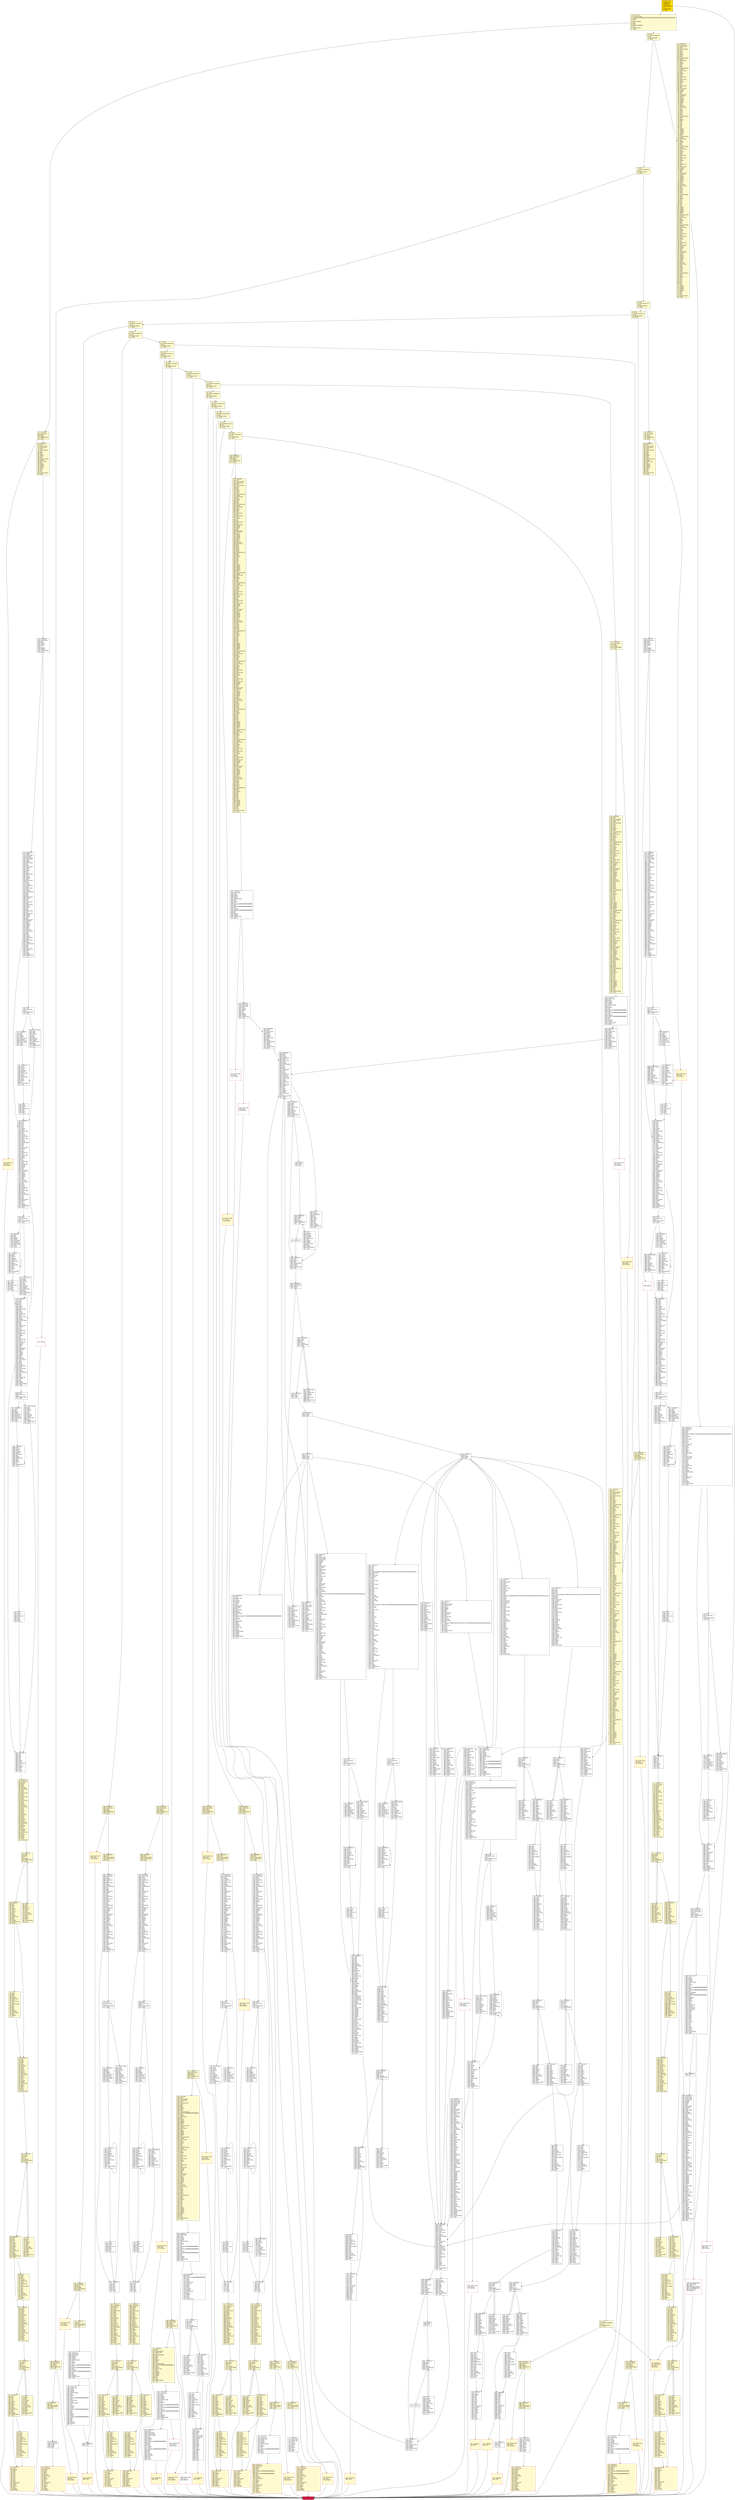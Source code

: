 digraph G {
bgcolor=transparent rankdir=UD;
node [shape=box style=filled color=black fillcolor=white fontname=arial fontcolor=black];
13 [label="13: PUSH1 0x00\l15: CALLDATALOAD\l16: PUSH29 0x0100000000000000000000000000000000000000000000000000000000\l46: SWAP1\l47: DIV\l48: PUSH4 0xffffffff\l53: AND\l54: DUP1\l55: PUSH4 0x0d80fefd\l60: EQ\l61: PUSH2 0x0101\l64: JUMPI\l" fillcolor=lemonchiffon ];
1946 [label="1946: JUMPDEST\l1947: POP\l1948: SWAP3\l1949: POP\l1950: POP\l1951: POP\l1952: PUSH1 0x40\l1954: MLOAD\l1955: DUP1\l1956: SWAP2\l1957: SUB\l1958: SWAP1\l1959: RETURN\l" fillcolor=lemonchiffon shape=Msquare color=crimson ];
4322 [label="4322: JUMPDEST\l4323: POP\l4324: DUP5\l4325: DUP2\l4326: SUB\l4327: DUP4\l4328: MSTORE\l4329: DUP8\l4330: DUP2\l4331: DUP2\l4332: MLOAD\l4333: DUP2\l4334: MSTORE\l4335: PUSH1 0x20\l4337: ADD\l4338: SWAP2\l4339: POP\l4340: DUP1\l4341: MLOAD\l4342: SWAP1\l4343: PUSH1 0x20\l4345: ADD\l4346: SWAP1\l4347: DUP1\l4348: DUP4\l4349: DUP4\l4350: PUSH1 0x00\l" ];
7255 [label="7255: DUP1\l7256: PUSH1 0x1f\l7258: LT\l7259: PUSH2 0x1c72\l7262: JUMPI\l" ];
8515 [label="8515: JUMPDEST\l8516: POP\l8517: SWAP1\l8518: POP\l8519: PUSH2 0x2150\l8522: SWAP2\l8523: SWAP1\l8524: PUSH2 0x21d4\l8527: JUMP\l" ];
4836 [label="4836: DUP1\l4837: PUSH1 0x1f\l4839: LT\l4840: PUSH2 0x12ff\l4843: JUMPI\l" ];
936 [label="936: PUSH1 0x00\l938: DUP1\l939: REVERT\l" fillcolor=lemonchiffon shape=Msquare color=crimson ];
3406 [label="3406: DUP1\l3407: PUSH1 0x1f\l3409: LT\l3410: PUSH2 0x0d69\l3413: JUMPI\l" ];
6373 [label="6373: PUSH2 0x0100\l6376: DUP1\l6377: DUP4\l6378: SLOAD\l6379: DIV\l6380: MUL\l6381: DUP4\l6382: MSTORE\l6383: SWAP2\l6384: PUSH1 0x20\l6386: ADD\l6387: SWAP2\l6388: PUSH2 0x1923\l6391: JUMP\l" ];
8453 [label="8453: DUP1\l8454: MLOAD\l8455: PUSH1 0xff\l8457: NOT\l8458: AND\l8459: DUP4\l8460: DUP1\l8461: ADD\l8462: OR\l8463: DUP6\l8464: SSTORE\l8465: PUSH2 0x2143\l8468: JUMP\l" ];
7105 [label="7105: PUSH2 0x0100\l7108: DUP1\l7109: DUP4\l7110: SLOAD\l7111: DIV\l7112: MUL\l7113: DUP4\l7114: MSTORE\l7115: SWAP2\l7116: PUSH1 0x20\l7118: ADD\l7119: SWAP2\l7120: PUSH2 0x1bff\l7123: JUMP\l" ];
8324 [label="8324: JUMPDEST\l8325: POP\l8326: POP\l8327: POP\l8328: POP\l8329: SWAP1\l8330: POP\l8331: SWAP1\l8332: DUP2\l8333: ADD\l8334: SWAP1\l8335: PUSH1 0x1f\l8337: AND\l8338: DUP1\l8339: ISZERO\l8340: PUSH2 0x20b1\l8343: JUMPI\l" ];
1597 [label="1597: JUMPDEST\l1598: POP\l1599: PUSH2 0x0646\l1602: PUSH2 0x17ca\l1605: JUMP\l" fillcolor=lemonchiffon ];
4719 [label="4719: JUMPDEST\l4720: DUP2\l4721: SLOAD\l4722: DUP2\l4723: MSTORE\l4724: SWAP1\l4725: PUSH1 0x01\l4727: ADD\l4728: SWAP1\l4729: PUSH1 0x20\l4731: ADD\l4732: DUP1\l4733: DUP4\l4734: GT\l4735: PUSH2 0x126f\l4738: JUMPI\l" ];
1968 [label="1968: PUSH1 0x00\l1970: DUP1\l1971: REVERT\l" fillcolor=lemonchiffon shape=Msquare color=crimson ];
3625 [label="3625: DUP3\l3626: SWAP1\l3627: SUB\l3628: PUSH1 0x1f\l3630: AND\l3631: DUP3\l3632: ADD\l3633: SWAP2\l" ];
366 [label="366: DUP1\l367: DUP3\l368: ADD\l369: MLOAD\l370: DUP2\l371: DUP5\l372: ADD\l373: MSTORE\l374: PUSH1 0x20\l376: DUP2\l377: ADD\l378: SWAP1\l379: POP\l380: PUSH2 0x0165\l383: JUMP\l" fillcolor=lemonchiffon ];
1562 [label="1562: JUMPDEST\l1563: CALLVALUE\l1564: DUP1\l1565: ISZERO\l1566: PUSH2 0x0626\l1569: JUMPI\l" fillcolor=lemonchiffon ];
1298 [label="1298: JUMPDEST\l1299: POP\l1300: SWAP8\l1301: POP\l1302: POP\l1303: POP\l1304: POP\l1305: POP\l1306: POP\l1307: POP\l1308: POP\l1309: PUSH1 0x40\l1311: MLOAD\l1312: DUP1\l1313: SWAP2\l1314: SUB\l1315: SWAP1\l1316: RETURN\l" fillcolor=lemonchiffon shape=Msquare color=crimson ];
3572 [label="3572: PUSH2 0x0100\l3575: DUP1\l3576: DUP4\l3577: SLOAD\l3578: DIV\l3579: MUL\l3580: DUP4\l3581: MSTORE\l3582: SWAP2\l3583: PUSH1 0x20\l3585: ADD\l3586: SWAP2\l3587: PUSH2 0x0e32\l3590: JUMP\l" ];
3840 [label="3840: PUSH1 0x00\l3842: DUP1\l3843: SWAP1\l3844: SLOAD\l3845: SWAP1\l3846: PUSH2 0x0100\l3849: EXP\l3850: SWAP1\l3851: DIV\l3852: PUSH20 0xffffffffffffffffffffffffffffffffffffffff\l3873: AND\l3874: PUSH20 0xffffffffffffffffffffffffffffffffffffffff\l3895: AND\l3896: PUSH2 0x08fc\l3899: ADDRESS\l3900: PUSH20 0xffffffffffffffffffffffffffffffffffffffff\l3921: AND\l3922: BALANCE\l3923: SWAP1\l3924: DUP2\l3925: ISZERO\l3926: MUL\l3927: SWAP1\l3928: PUSH1 0x40\l3930: MLOAD\l3931: PUSH1 0x00\l3933: PUSH1 0x40\l3935: MLOAD\l3936: DUP1\l3937: DUP4\l3938: SUB\l3939: DUP2\l3940: DUP6\l3941: DUP9\l3942: DUP9\l3943: CALL\l3944: SWAP4\l3945: POP\l3946: POP\l3947: POP\l3948: POP\l3949: ISZERO\l3950: DUP1\l3951: ISZERO\l3952: PUSH2 0x0f7d\l3955: JUMPI\l" ];
142 [label="142: DUP1\l143: PUSH4 0xa4c7c7b3\l148: EQ\l149: PUSH2 0x0718\l152: JUMPI\l" fillcolor=lemonchiffon ];
8581 [label="8581: DUP1\l8582: MLOAD\l8583: PUSH1 0xff\l8585: NOT\l8586: AND\l8587: DUP4\l8588: DUP1\l8589: ADD\l8590: OR\l8591: DUP6\l8592: SSTORE\l8593: PUSH2 0x21c3\l8596: JUMP\l" ];
87 [label="87: DUP1\l88: PUSH4 0x58c721ce\l93: EQ\l94: PUSH2 0x03a0\l97: JUMPI\l" fillcolor=lemonchiffon ];
6530 [label="6530: PUSH1 0x00\l6532: DUP1\l6533: REVERT\l" shape=Msquare color=crimson ];
531 [label="531: JUMPDEST\l532: POP\l533: DUP5\l534: DUP2\l535: SUB\l536: DUP3\l537: MSTORE\l538: DUP7\l539: DUP2\l540: DUP2\l541: MLOAD\l542: DUP2\l543: MSTORE\l544: PUSH1 0x20\l546: ADD\l547: SWAP2\l548: POP\l549: DUP1\l550: MLOAD\l551: SWAP1\l552: PUSH1 0x20\l554: ADD\l555: SWAP1\l556: DUP1\l557: DUP4\l558: DUP4\l559: PUSH1 0x00\l" fillcolor=lemonchiffon ];
4399 [label="4399: DUP1\l4400: DUP3\l4401: SUB\l4402: DUP1\l4403: MLOAD\l4404: PUSH1 0x01\l4406: DUP4\l4407: PUSH1 0x20\l4409: SUB\l4410: PUSH2 0x0100\l4413: EXP\l4414: SUB\l4415: NOT\l4416: AND\l4417: DUP2\l4418: MSTORE\l4419: PUSH1 0x20\l4421: ADD\l4422: SWAP2\l4423: POP\l" ];
2649 [label="2649: JUMPDEST\l2650: POP\l2651: PUSH2 0x0a62\l2654: PUSH2 0x1ca5\l2657: JUMP\l" fillcolor=lemonchiffon ];
4686 [label="4686: PUSH2 0x0100\l4689: DUP1\l4690: DUP4\l4691: SLOAD\l4692: DIV\l4693: MUL\l4694: DUP4\l4695: MSTORE\l4696: SWAP2\l4697: PUSH1 0x20\l4699: ADD\l4700: SWAP2\l4701: PUSH2 0x128c\l4704: JUMP\l" ];
8612 [label="8612: SWAP2\l8613: DUP3\l8614: ADD\l" ];
6602 [label="6602: JUMPDEST\l6603: PUSH1 0x00\l6605: DUP1\l6606: SWAP1\l6607: SLOAD\l6608: SWAP1\l6609: PUSH2 0x0100\l6612: EXP\l6613: SWAP1\l6614: DIV\l6615: PUSH20 0xffffffffffffffffffffffffffffffffffffffff\l6636: AND\l6637: PUSH20 0xffffffffffffffffffffffffffffffffffffffff\l6658: AND\l6659: CALLER\l6660: PUSH20 0xffffffffffffffffffffffffffffffffffffffff\l6681: AND\l6682: EQ\l6683: ISZERO\l6684: ISZERO\l6685: PUSH2 0x1a25\l6688: JUMPI\l" ];
8306 [label="8306: DUP1\l8307: DUP3\l8308: ADD\l8309: MLOAD\l8310: DUP2\l8311: DUP5\l8312: ADD\l8313: MSTORE\l8314: PUSH1 0x20\l8316: DUP2\l8317: ADD\l8318: SWAP1\l8319: POP\l8320: PUSH2 0x2069\l8323: JUMP\l" ];
269 [label="269: JUMPDEST\l270: POP\l271: PUSH2 0x012c\l274: PUSH1 0x04\l276: DUP1\l277: CALLDATASIZE\l278: SUB\l279: DUP2\l280: ADD\l281: SWAP1\l282: DUP1\l283: DUP1\l284: CALLDATALOAD\l285: SWAP1\l286: PUSH1 0x20\l288: ADD\l289: SWAP1\l290: SWAP3\l291: SWAP2\l292: SWAP1\l293: POP\l294: POP\l295: POP\l296: PUSH2 0x0c35\l299: JUMP\l" fillcolor=lemonchiffon ];
6745 [label="6745: DUP1\l6746: DUP3\l6747: ADD\l6748: MLOAD\l6749: DUP2\l6750: DUP5\l6751: ADD\l6752: MSTORE\l6753: PUSH1 0x20\l6755: DUP2\l6756: ADD\l6757: SWAP1\l6758: POP\l6759: PUSH2 0x1a50\l6762: JUMP\l" ];
8624 [label="8624: DUP3\l8625: MLOAD\l8626: DUP3\l8627: SSTORE\l8628: SWAP2\l8629: PUSH1 0x20\l8631: ADD\l8632: SWAP2\l8633: SWAP1\l8634: PUSH1 0x01\l8636: ADD\l8637: SWAP1\l8638: PUSH2 0x21a7\l8641: JUMP\l" ];
2724 [label="2724: JUMPDEST\l2725: CALLVALUE\l2726: DUP1\l2727: ISZERO\l2728: PUSH2 0x0ab0\l2731: JUMPI\l" fillcolor=lemonchiffon ];
2479 [label="2479: JUMPDEST\l2480: POP\l2481: SWAP3\l2482: POP\l2483: POP\l2484: POP\l2485: PUSH1 0x40\l2487: MLOAD\l2488: DUP1\l2489: SWAP2\l2490: SUB\l2491: SWAP1\l2492: RETURN\l" fillcolor=lemonchiffon shape=Msquare color=crimson ];
6926 [label="6926: JUMPDEST\l6927: DUP2\l6928: PUSH1 0x05\l6930: SWAP1\l6931: DUP1\l6932: MLOAD\l6933: SWAP1\l6934: PUSH1 0x20\l6936: ADD\l6937: SWAP1\l6938: PUSH2 0x1b24\l6941: SWAP3\l6942: SWAP2\l6943: SWAP1\l6944: PUSH2 0x2154\l6947: JUMP\l" ];
906 [label="906: JUMPDEST\l907: PUSH1 0x40\l909: MLOAD\l910: DUP1\l911: DUP3\l912: DUP2\l913: MSTORE\l914: PUSH1 0x20\l916: ADD\l917: SWAP2\l918: POP\l919: POP\l920: PUSH1 0x40\l922: MLOAD\l923: DUP1\l924: SWAP2\l925: SUB\l926: SWAP1\l927: RETURN\l" fillcolor=lemonchiffon shape=Msquare color=crimson ];
5881 [label="5881: JUMPDEST\l5882: POP\l5883: SWAP7\l5884: POP\l5885: POP\l5886: POP\l5887: POP\l5888: POP\l5889: POP\l5890: POP\l5891: PUSH1 0x40\l5893: MLOAD\l5894: DUP1\l5895: SWAP2\l5896: SUB\l5897: SWAP1\l5898: LOG1\l5899: POP\l5900: POP\l5901: POP\l5902: JUMP\l" ];
885 [label="885: JUMPDEST\l886: CALLVALUE\l887: DUP1\l888: ISZERO\l889: PUSH2 0x0381\l892: JUMPI\l" fillcolor=lemonchiffon ];
8694 [label="8694: JUMPDEST\l8695: SWAP1\l8696: JUMP\l" ];
241 [label="241: DUP1\l242: PUSH4 0xfbda68e2\l247: EQ\l248: PUSH2 0x0c0a\l251: JUMPI\l" fillcolor=lemonchiffon ];
5264 [label="5264: PUSH2 0x0100\l5267: DUP1\l5268: DUP4\l5269: SLOAD\l5270: DIV\l5271: MUL\l5272: DUP4\l5273: MSTORE\l5274: SWAP2\l5275: DUP3\l5276: ADD\l5277: SWAP2\l5278: PUSH2 0x14c4\l5281: JUMP\l" ];
4555 [label="4555: JUMPDEST\l4556: PUSH1 0x07\l4558: DUP2\l4559: DUP2\l4560: SLOAD\l4561: DUP2\l4562: LT\l4563: ISZERO\l4564: ISZERO\l4565: PUSH2 0x11da\l4568: JUMPI\l" ];
2736 [label="2736: JUMPDEST\l2737: POP\l2738: PUSH2 0x0ab9\l2741: PUSH2 0x1ccb\l2744: JUMP\l" fillcolor=lemonchiffon ];
7806 [label="7806: DUP1\l7807: PUSH1 0x1f\l7809: LT\l7810: PUSH2 0x1e99\l7813: JUMPI\l" ];
5779 [label="5779: JUMPDEST\l5780: POP\l5781: DUP5\l5782: DUP2\l5783: SUB\l5784: DUP3\l5785: MSTORE\l5786: DUP6\l5787: DUP2\l5788: DUP2\l5789: MLOAD\l5790: DUP2\l5791: MSTORE\l5792: PUSH1 0x20\l5794: ADD\l5795: SWAP2\l5796: POP\l5797: DUP1\l5798: MLOAD\l5799: SWAP1\l5800: PUSH1 0x20\l5802: ADD\l5803: SWAP1\l5804: DUP1\l5805: DUP4\l5806: DUP4\l5807: PUSH1 0x00\l" ];
8469 [label="8469: JUMPDEST\l8470: DUP3\l8471: DUP1\l8472: ADD\l8473: PUSH1 0x01\l8475: ADD\l8476: DUP6\l8477: SSTORE\l8478: DUP3\l8479: ISZERO\l8480: PUSH2 0x2143\l8483: JUMPI\l" ];
1901 [label="1901: JUMPDEST\l1902: POP\l1903: POP\l1904: POP\l1905: POP\l1906: SWAP1\l1907: POP\l1908: SWAP1\l1909: DUP2\l1910: ADD\l1911: SWAP1\l1912: PUSH1 0x1f\l1914: AND\l1915: DUP1\l1916: ISZERO\l1917: PUSH2 0x079a\l1920: JUMPI\l" fillcolor=lemonchiffon ];
7517 [label="7517: JUMPDEST\l7518: POP\l7519: DUP3\l7520: PUSH1 0x03\l7522: SWAP1\l7523: DUP1\l7524: MLOAD\l7525: SWAP1\l7526: PUSH1 0x20\l7528: ADD\l7529: SWAP1\l7530: PUSH2 0x1d74\l7533: SWAP3\l7534: SWAP2\l7535: SWAP1\l7536: PUSH2 0x2154\l7539: JUMP\l" ];
2035 [label="2035: PUSH1 0x00\l2037: DUP1\l2038: REVERT\l" fillcolor=lemonchiffon shape=Msquare color=crimson ];
6170 [label="6170: DUP1\l6171: PUSH1 0x1f\l6173: LT\l6174: PUSH2 0x1835\l6177: JUMPI\l" ];
4352 [label="4352: JUMPDEST\l4353: DUP4\l4354: DUP2\l4355: LT\l4356: ISZERO\l4357: PUSH2 0x111b\l4360: JUMPI\l" ];
6240 [label="6240: JUMPDEST\l6241: POP\l6242: POP\l6243: POP\l6244: POP\l6245: POP\l6246: DUP2\l6247: JUMP\l" ];
8196 [label="8196: DUP1\l8197: PUSH1 0x1f\l8199: LT\l8200: PUSH2 0x201f\l8203: JUMPI\l" ];
3447 [label="3447: JUMPDEST\l3448: DUP2\l3449: SLOAD\l3450: DUP2\l3451: MSTORE\l3452: SWAP1\l3453: PUSH1 0x01\l3455: ADD\l3456: SWAP1\l3457: PUSH1 0x20\l3459: ADD\l3460: DUP1\l3461: DUP4\l3462: GT\l3463: PUSH2 0x0d77\l3466: JUMPI\l" ];
7017 [label="7017: JUMPDEST\l7018: PUSH1 0x06\l7020: DUP1\l7021: SLOAD\l7022: PUSH1 0x01\l7024: DUP2\l7025: PUSH1 0x01\l7027: AND\l7028: ISZERO\l7029: PUSH2 0x0100\l7032: MUL\l7033: SUB\l7034: AND\l7035: PUSH1 0x02\l7037: SWAP1\l7038: DIV\l7039: DUP1\l7040: PUSH1 0x1f\l7042: ADD\l7043: PUSH1 0x20\l7045: DUP1\l7046: SWAP2\l7047: DIV\l7048: MUL\l7049: PUSH1 0x20\l7051: ADD\l7052: PUSH1 0x40\l7054: MLOAD\l7055: SWAP1\l7056: DUP2\l7057: ADD\l7058: PUSH1 0x40\l7060: MSTORE\l7061: DUP1\l7062: SWAP3\l7063: SWAP2\l7064: SWAP1\l7065: DUP2\l7066: DUP2\l7067: MSTORE\l7068: PUSH1 0x20\l7070: ADD\l7071: DUP3\l7072: DUP1\l7073: SLOAD\l7074: PUSH1 0x01\l7076: DUP2\l7077: PUSH1 0x01\l7079: AND\l7080: ISZERO\l7081: PUSH2 0x0100\l7084: MUL\l7085: SUB\l7086: AND\l7087: PUSH1 0x02\l7089: SWAP1\l7090: DIV\l7091: DUP1\l7092: ISZERO\l7093: PUSH2 0x1bff\l7096: JUMPI\l" ];
3248 [label="3248: DUP1\l3249: PUSH1 0x1f\l3251: LT\l3252: PUSH2 0x0ccb\l3255: JUMPI\l" ];
153 [label="153: DUP1\l154: PUSH4 0xa6f9dae1\l159: EQ\l160: PUSH2 0x07a8\l163: JUMPI\l" fillcolor=lemonchiffon ];
468 [label="468: DUP1\l469: DUP3\l470: ADD\l471: MLOAD\l472: DUP2\l473: DUP5\l474: ADD\l475: MSTORE\l476: PUSH1 0x20\l478: DUP2\l479: ADD\l480: SWAP1\l481: POP\l482: PUSH2 0x01cb\l485: JUMP\l" fillcolor=lemonchiffon ];
4877 [label="4877: JUMPDEST\l4878: DUP2\l4879: SLOAD\l4880: DUP2\l4881: MSTORE\l4882: SWAP1\l4883: PUSH1 0x01\l4885: ADD\l4886: SWAP1\l4887: PUSH1 0x20\l4889: ADD\l4890: DUP1\l4891: DUP4\l4892: GT\l4893: PUSH2 0x130d\l4896: JUMPI\l" ];
2501 [label="2501: PUSH1 0x00\l2503: DUP1\l2504: REVERT\l" fillcolor=lemonchiffon shape=Msquare color=crimson ];
897 [label="897: JUMPDEST\l898: POP\l899: PUSH2 0x038a\l902: PUSH2 0x11c5\l905: JUMP\l" fillcolor=lemonchiffon ];
6211 [label="6211: JUMPDEST\l6212: DUP2\l6213: SLOAD\l6214: DUP2\l6215: MSTORE\l6216: SWAP1\l6217: PUSH1 0x01\l6219: ADD\l6220: SWAP1\l6221: PUSH1 0x20\l6223: ADD\l6224: DUP1\l6225: DUP4\l6226: GT\l6227: PUSH2 0x1843\l6230: JUMPI\l" ];
5345 [label="5345: JUMPDEST\l5346: PUSH1 0x07\l5348: PUSH1 0x80\l5350: PUSH1 0x40\l5352: MLOAD\l5353: SWAP1\l5354: DUP2\l5355: ADD\l5356: PUSH1 0x40\l5358: MSTORE\l5359: DUP1\l5360: TIMESTAMP\l5361: DUP2\l5362: MSTORE\l5363: PUSH1 0x20\l5365: ADD\l5366: DUP6\l5367: DUP2\l5368: MSTORE\l5369: PUSH1 0x20\l5371: ADD\l5372: DUP5\l5373: DUP2\l5374: MSTORE\l5375: PUSH1 0x20\l5377: ADD\l5378: DUP4\l5379: DUP2\l5380: MSTORE\l5381: POP\l5382: SWAP1\l5383: DUP1\l5384: PUSH1 0x01\l5386: DUP2\l5387: SLOAD\l5388: ADD\l5389: DUP1\l5390: DUP3\l5391: SSTORE\l5392: DUP1\l5393: SWAP2\l5394: POP\l5395: POP\l5396: SWAP1\l5397: PUSH1 0x01\l5399: DUP3\l5400: SUB\l5401: SWAP1\l5402: PUSH1 0x00\l5404: MSTORE\l5405: PUSH1 0x20\l5407: PUSH1 0x00\l5409: SHA3\l5410: SWAP1\l5411: PUSH1 0x04\l5413: MUL\l5414: ADD\l5415: PUSH1 0x00\l5417: SWAP1\l5418: SWAP2\l5419: SWAP3\l5420: SWAP1\l5421: SWAP2\l5422: SWAP1\l5423: SWAP2\l5424: POP\l5425: PUSH1 0x00\l5427: DUP3\l5428: ADD\l5429: MLOAD\l5430: DUP2\l5431: PUSH1 0x00\l5433: ADD\l5434: SSTORE\l5435: PUSH1 0x20\l5437: DUP3\l5438: ADD\l5439: MLOAD\l5440: DUP2\l5441: PUSH1 0x01\l5443: ADD\l5444: SWAP1\l5445: DUP1\l5446: MLOAD\l5447: SWAP1\l5448: PUSH1 0x20\l5450: ADD\l5451: SWAP1\l5452: PUSH2 0x1556\l5455: SWAP3\l5456: SWAP2\l5457: SWAP1\l5458: PUSH2 0x20d4\l5461: JUMP\l" ];
5605 [label="5605: JUMPDEST\l5606: DUP4\l5607: DUP2\l5608: LT\l5609: ISZERO\l5610: PUSH2 0x1600\l5613: JUMPI\l" ];
8496 [label="8496: DUP3\l8497: MLOAD\l8498: DUP3\l8499: SSTORE\l8500: SWAP2\l8501: PUSH1 0x20\l8503: ADD\l8504: SWAP2\l8505: SWAP1\l8506: PUSH1 0x01\l8508: ADD\l8509: SWAP1\l8510: PUSH2 0x2127\l8513: JUMP\l" ];
1124 [label="1124: JUMPDEST\l1125: DUP4\l1126: DUP2\l1127: LT\l1128: ISZERO\l1129: PUSH2 0x047f\l1132: JUMPI\l" fillcolor=lemonchiffon ];
6231 [label="6231: DUP3\l6232: SWAP1\l6233: SUB\l6234: PUSH1 0x1f\l6236: AND\l6237: DUP3\l6238: ADD\l6239: SWAP2\l" ];
459 [label="459: JUMPDEST\l460: DUP4\l461: DUP2\l462: LT\l463: ISZERO\l464: PUSH2 0x01e6\l467: JUMPI\l" fillcolor=lemonchiffon ];
175 [label="175: DUP1\l176: PUSH4 0xc5590033\l181: EQ\l182: PUSH2 0x087e\l185: JUMPI\l" fillcolor=lemonchiffon ];
3433 [label="3433: JUMPDEST\l3434: DUP3\l3435: ADD\l3436: SWAP2\l3437: SWAP1\l3438: PUSH1 0x00\l3440: MSTORE\l3441: PUSH1 0x20\l3443: PUSH1 0x00\l3445: SHA3\l3446: SWAP1\l" ];
1196 [label="1196: JUMPDEST\l1197: POP\l1198: DUP5\l1199: DUP2\l1200: SUB\l1201: DUP3\l1202: MSTORE\l1203: DUP6\l1204: DUP2\l1205: DUP2\l1206: MLOAD\l1207: DUP2\l1208: MSTORE\l1209: PUSH1 0x20\l1211: ADD\l1212: SWAP2\l1213: POP\l1214: DUP1\l1215: MLOAD\l1216: SWAP1\l1217: PUSH1 0x20\l1219: ADD\l1220: SWAP1\l1221: DUP1\l1222: DUP4\l1223: DUP4\l1224: PUSH1 0x00\l" fillcolor=lemonchiffon ];
3140 [label="3140: JUMPDEST\l3141: SWAP1\l3142: PUSH1 0x00\l3144: MSTORE\l3145: PUSH1 0x20\l3147: PUSH1 0x00\l3149: SHA3\l3150: SWAP1\l3151: PUSH1 0x05\l3153: MUL\l3154: ADD\l3155: PUSH1 0x00\l3157: SWAP2\l3158: POP\l3159: SWAP1\l3160: POP\l3161: DUP1\l3162: PUSH1 0x00\l3164: ADD\l3165: SLOAD\l3166: SWAP1\l3167: DUP1\l3168: PUSH1 0x01\l3170: ADD\l3171: DUP1\l3172: SLOAD\l3173: PUSH1 0x01\l3175: DUP2\l3176: PUSH1 0x01\l3178: AND\l3179: ISZERO\l3180: PUSH2 0x0100\l3183: MUL\l3184: SUB\l3185: AND\l3186: PUSH1 0x02\l3188: SWAP1\l3189: DIV\l3190: DUP1\l3191: PUSH1 0x1f\l3193: ADD\l3194: PUSH1 0x20\l3196: DUP1\l3197: SWAP2\l3198: DIV\l3199: MUL\l3200: PUSH1 0x20\l3202: ADD\l3203: PUSH1 0x40\l3205: MLOAD\l3206: SWAP1\l3207: DUP2\l3208: ADD\l3209: PUSH1 0x40\l3211: MSTORE\l3212: DUP1\l3213: SWAP3\l3214: SWAP2\l3215: SWAP1\l3216: DUP2\l3217: DUP2\l3218: MSTORE\l3219: PUSH1 0x20\l3221: ADD\l3222: DUP3\l3223: DUP1\l3224: SLOAD\l3225: PUSH1 0x01\l3227: DUP2\l3228: PUSH1 0x01\l3230: AND\l3231: ISZERO\l3232: PUSH2 0x0100\l3235: MUL\l3236: SUB\l3237: AND\l3238: PUSH1 0x02\l3240: SWAP1\l3241: DIV\l3242: DUP1\l3243: ISZERO\l3244: PUSH2 0x0cf6\l3247: JUMPI\l" ];
4379 [label="4379: JUMPDEST\l4380: POP\l4381: POP\l4382: POP\l4383: POP\l4384: SWAP1\l4385: POP\l4386: SWAP1\l4387: DUP2\l4388: ADD\l4389: SWAP1\l4390: PUSH1 0x1f\l4392: AND\l4393: DUP1\l4394: ISZERO\l4395: PUSH2 0x1148\l4398: JUMPI\l" ];
8597 [label="8597: JUMPDEST\l8598: DUP3\l8599: DUP1\l8600: ADD\l8601: PUSH1 0x01\l8603: ADD\l8604: DUP6\l8605: SSTORE\l8606: DUP3\l8607: ISZERO\l8608: PUSH2 0x21c3\l8611: JUMPI\l" ];
7876 [label="7876: JUMPDEST\l7877: POP\l7878: POP\l7879: POP\l7880: POP\l7881: POP\l7882: DUP2\l7883: MSTORE\l7884: PUSH1 0x20\l7886: ADD\l7887: DUP4\l7888: DUP2\l7889: MSTORE\l7890: POP\l7891: SWAP1\l7892: DUP1\l7893: PUSH1 0x01\l7895: DUP2\l7896: SLOAD\l7897: ADD\l7898: DUP1\l7899: DUP3\l7900: SSTORE\l7901: DUP1\l7902: SWAP2\l7903: POP\l7904: POP\l7905: SWAP1\l7906: PUSH1 0x01\l7908: DUP3\l7909: SUB\l7910: SWAP1\l7911: PUSH1 0x00\l7913: MSTORE\l7914: PUSH1 0x20\l7916: PUSH1 0x00\l7918: SHA3\l7919: SWAP1\l7920: PUSH1 0x04\l7922: MUL\l7923: ADD\l7924: PUSH1 0x00\l7926: SWAP1\l7927: SWAP2\l7928: SWAP3\l7929: SWAP1\l7930: SWAP2\l7931: SWAP1\l7932: SWAP2\l7933: POP\l7934: PUSH1 0x00\l7936: DUP3\l7937: ADD\l7938: MLOAD\l7939: DUP2\l7940: PUSH1 0x00\l7942: ADD\l7943: SSTORE\l7944: PUSH1 0x20\l7946: DUP3\l7947: ADD\l7948: MLOAD\l7949: DUP2\l7950: PUSH1 0x01\l7952: ADD\l7953: SWAP1\l7954: DUP1\l7955: MLOAD\l7956: SWAP1\l7957: PUSH1 0x20\l7959: ADD\l7960: SWAP1\l7961: PUSH2 0x1f23\l7964: SWAP3\l7965: SWAP2\l7966: SWAP1\l7967: PUSH2 0x20d4\l7970: JUMP\l" ];
4119 [label="4119: JUMPDEST\l4120: POP\l4121: PUSH1 0x60\l4123: DUP3\l4124: ADD\l4125: MLOAD\l4126: DUP2\l4127: PUSH1 0x03\l4129: ADD\l4130: SWAP1\l4131: DUP1\l4132: MLOAD\l4133: SWAP1\l4134: PUSH1 0x20\l4136: ADD\l4137: SWAP1\l4138: PUSH2 0x1034\l4141: SWAP3\l4142: SWAP2\l4143: SWAP1\l4144: PUSH2 0x20d4\l4147: JUMP\l" ];
8257 [label="8257: DUP3\l8258: SWAP1\l8259: SUB\l8260: PUSH1 0x1f\l8262: AND\l8263: DUP3\l8264: ADD\l8265: SWAP2\l" ];
2025 [label="2025: JUMPDEST\l2026: STOP\l" fillcolor=lemonchiffon shape=Msquare color=crimson ];
8643 [label="8643: JUMPDEST\l8644: POP\l8645: SWAP1\l8646: POP\l8647: PUSH2 0x21d0\l8650: SWAP2\l8651: SWAP1\l8652: PUSH2 0x21d4\l8655: JUMP\l" ];
1828 [label="1828: JUMPDEST\l1829: POP\l1830: PUSH2 0x072d\l1833: PUSH2 0x188d\l1836: JUMP\l" fillcolor=lemonchiffon ];
5256 [label="5256: DUP1\l5257: PUSH1 0x1f\l5259: LT\l5260: PUSH2 0x14a2\l5263: JUMPI\l" ];
65 [label="65: DUP1\l66: PUSH4 0x0eabeffe\l71: EQ\l72: PUSH2 0x028d\l75: JUMPI\l" fillcolor=lemonchiffon ];
5074 [label="5074: JUMPDEST\l5075: PUSH1 0x00\l5077: DUP1\l5078: SWAP1\l5079: SLOAD\l5080: SWAP1\l5081: PUSH2 0x0100\l5084: EXP\l5085: SWAP1\l5086: DIV\l5087: PUSH20 0xffffffffffffffffffffffffffffffffffffffff\l5108: AND\l5109: PUSH20 0xffffffffffffffffffffffffffffffffffffffff\l5130: AND\l5131: CALLER\l5132: PUSH20 0xffffffffffffffffffffffffffffffffffffffff\l5153: AND\l5154: EQ\l5155: ISZERO\l5156: ISZERO\l5157: PUSH2 0x142d\l5160: JUMPI\l" ];
8369 [label="8369: JUMPDEST\l8370: POP\l8371: SWAP6\l8372: POP\l8373: POP\l8374: POP\l8375: POP\l8376: POP\l8377: POP\l8378: PUSH1 0x40\l8380: MLOAD\l8381: DUP1\l8382: SWAP2\l8383: SUB\l8384: SWAP1\l8385: LOG1\l8386: POP\l8387: POP\l8388: POP\l8389: POP\l8390: JUMP\l" ];
1824 [label="1824: PUSH1 0x00\l1826: DUP1\l1827: REVERT\l" fillcolor=lemonchiffon shape=Msquare color=crimson ];
6090 [label="6090: JUMPDEST\l6091: PUSH1 0x03\l6093: DUP1\l6094: SLOAD\l6095: PUSH1 0x01\l6097: DUP2\l6098: PUSH1 0x01\l6100: AND\l6101: ISZERO\l6102: PUSH2 0x0100\l6105: MUL\l6106: SUB\l6107: AND\l6108: PUSH1 0x02\l6110: SWAP1\l6111: DIV\l6112: DUP1\l6113: PUSH1 0x1f\l6115: ADD\l6116: PUSH1 0x20\l6118: DUP1\l6119: SWAP2\l6120: DIV\l6121: MUL\l6122: PUSH1 0x20\l6124: ADD\l6125: PUSH1 0x40\l6127: MLOAD\l6128: SWAP1\l6129: DUP2\l6130: ADD\l6131: PUSH1 0x40\l6133: MSTORE\l6134: DUP1\l6135: SWAP3\l6136: SWAP2\l6137: SWAP1\l6138: DUP2\l6139: DUP2\l6140: MSTORE\l6141: PUSH1 0x20\l6143: ADD\l6144: DUP3\l6145: DUP1\l6146: SLOAD\l6147: PUSH1 0x01\l6149: DUP2\l6150: PUSH1 0x01\l6152: AND\l6153: ISZERO\l6154: PUSH2 0x0100\l6157: MUL\l6158: SUB\l6159: AND\l6160: PUSH1 0x02\l6162: SWAP1\l6163: DIV\l6164: DUP1\l6165: ISZERO\l6166: PUSH2 0x1860\l6169: JUMPI\l" ];
5707 [label="5707: JUMPDEST\l5708: DUP4\l5709: DUP2\l5710: LT\l5711: ISZERO\l5712: PUSH2 0x1666\l5715: JUMPI\l" ];
7867 [label="7867: DUP3\l7868: SWAP1\l7869: SUB\l7870: PUSH1 0x1f\l7872: AND\l7873: DUP3\l7874: ADD\l7875: SWAP2\l" ];
5021 [label="5021: JUMPDEST\l5022: DUP3\l5023: ADD\l5024: SWAP2\l5025: SWAP1\l5026: PUSH1 0x00\l5028: MSTORE\l5029: PUSH1 0x20\l5031: PUSH1 0x00\l5033: SHA3\l5034: SWAP1\l" ];
8675 [label="8675: PUSH1 0x00\l8677: DUP2\l8678: PUSH1 0x00\l8680: SWAP1\l8681: SSTORE\l8682: POP\l8683: PUSH1 0x01\l8685: ADD\l8686: PUSH2 0x21da\l8689: JUMP\l" ];
1921 [label="1921: DUP1\l1922: DUP3\l1923: SUB\l1924: DUP1\l1925: MLOAD\l1926: PUSH1 0x01\l1928: DUP4\l1929: PUSH1 0x20\l1931: SUB\l1932: PUSH2 0x0100\l1935: EXP\l1936: SUB\l1937: NOT\l1938: AND\l1939: DUP2\l1940: MSTORE\l1941: PUSH1 0x20\l1943: ADD\l1944: SWAP2\l1945: POP\l" fillcolor=lemonchiffon ];
1325 [label="1325: PUSH1 0x00\l1327: DUP1\l1328: REVERT\l" fillcolor=lemonchiffon shape=Msquare color=crimson ];
3476 [label="3476: JUMPDEST\l3477: POP\l3478: POP\l3479: POP\l3480: POP\l3481: POP\l3482: SWAP1\l3483: DUP1\l3484: PUSH1 0x03\l3486: ADD\l3487: DUP1\l3488: SLOAD\l3489: PUSH1 0x01\l3491: DUP2\l3492: PUSH1 0x01\l3494: AND\l3495: ISZERO\l3496: PUSH2 0x0100\l3499: MUL\l3500: SUB\l3501: AND\l3502: PUSH1 0x02\l3504: SWAP1\l3505: DIV\l3506: DUP1\l3507: PUSH1 0x1f\l3509: ADD\l3510: PUSH1 0x20\l3512: DUP1\l3513: SWAP2\l3514: DIV\l3515: MUL\l3516: PUSH1 0x20\l3518: ADD\l3519: PUSH1 0x40\l3521: MLOAD\l3522: SWAP1\l3523: DUP2\l3524: ADD\l3525: PUSH1 0x40\l3527: MSTORE\l3528: DUP1\l3529: SWAP3\l3530: SWAP2\l3531: SWAP1\l3532: DUP2\l3533: DUP2\l3534: MSTORE\l3535: PUSH1 0x20\l3537: ADD\l3538: DUP3\l3539: DUP1\l3540: SLOAD\l3541: PUSH1 0x01\l3543: DUP2\l3544: PUSH1 0x01\l3546: AND\l3547: ISZERO\l3548: PUSH2 0x0100\l3551: MUL\l3552: SUB\l3553: AND\l3554: PUSH1 0x02\l3556: SWAP1\l3557: DIV\l3558: DUP1\l3559: ISZERO\l3560: PUSH2 0x0e32\l3563: JUMPI\l" ];
7471 [label="7471: PUSH1 0x00\l7473: DUP1\l7474: REVERT\l" shape=Msquare color=crimson ];
4844 [label="4844: PUSH2 0x0100\l4847: DUP1\l4848: DUP4\l4849: SLOAD\l4850: DIV\l4851: MUL\l4852: DUP4\l4853: MSTORE\l4854: SWAP2\l4855: PUSH1 0x20\l4857: ADD\l4858: SWAP2\l4859: PUSH2 0x132a\l4862: JUMP\l" ];
0 [label="0: PUSH1 0x80\l2: PUSH1 0x40\l4: MSTORE\l5: PUSH1 0x04\l7: CALLDATASIZE\l8: LT\l9: PUSH2 0x00fc\l12: JUMPI\l" fillcolor=lemonchiffon shape=Msquare fillcolor=gold ];
8029 [label="8029: JUMPDEST\l8030: POP\l8031: POP\l8032: POP\l8033: POP\l8034: PUSH32 0x380fc6701688aa99b3b52cafad974633221d7c5d5100d0a1f5f30b5b861b54aa\l8067: PUSH1 0x06\l8069: DUP3\l8070: PUSH1 0x40\l8072: MLOAD\l8073: DUP1\l8074: DUP1\l8075: PUSH1 0x20\l8077: ADD\l8078: DUP1\l8079: PUSH1 0x20\l8081: ADD\l8082: DUP1\l8083: PUSH1 0x20\l8085: ADD\l8086: DUP5\l8087: DUP2\l8088: SUB\l8089: DUP5\l8090: MSTORE\l8091: PUSH1 0x09\l8093: DUP2\l8094: MSTORE\l8095: PUSH1 0x20\l8097: ADD\l8098: DUP1\l8099: PUSH32 0x4d61727269676167650000000000000000000000000000000000000000000000\l8132: DUP2\l8133: MSTORE\l8134: POP\l8135: PUSH1 0x20\l8137: ADD\l8138: DUP5\l8139: DUP2\l8140: SUB\l8141: DUP4\l8142: MSTORE\l8143: DUP7\l8144: DUP2\l8145: DUP2\l8146: SLOAD\l8147: PUSH1 0x01\l8149: DUP2\l8150: PUSH1 0x01\l8152: AND\l8153: ISZERO\l8154: PUSH2 0x0100\l8157: MUL\l8158: SUB\l8159: AND\l8160: PUSH1 0x02\l8162: SWAP1\l8163: DIV\l8164: DUP2\l8165: MSTORE\l8166: PUSH1 0x20\l8168: ADD\l8169: SWAP2\l8170: POP\l8171: DUP1\l8172: SLOAD\l8173: PUSH1 0x01\l8175: DUP2\l8176: PUSH1 0x01\l8178: AND\l8179: ISZERO\l8180: PUSH2 0x0100\l8183: MUL\l8184: SUB\l8185: AND\l8186: PUSH1 0x02\l8188: SWAP1\l8189: DIV\l8190: DUP1\l8191: ISZERO\l8192: PUSH2 0x204a\l8195: JUMPI\l" ];
2357 [label="2357: PUSH1 0x00\l2359: DUP1\l2360: REVERT\l" fillcolor=lemonchiffon shape=Msquare color=crimson ];
7971 [label="7971: JUMPDEST\l7972: POP\l7973: PUSH1 0x40\l7975: DUP3\l7976: ADD\l7977: MLOAD\l7978: DUP2\l7979: PUSH1 0x02\l7981: ADD\l7982: SWAP1\l7983: DUP1\l7984: MLOAD\l7985: SWAP1\l7986: PUSH1 0x20\l7988: ADD\l7989: SWAP1\l7990: PUSH2 0x1f40\l7993: SWAP3\l7994: SWAP2\l7995: SWAP1\l7996: PUSH2 0x20d4\l7999: JUMP\l" ];
1574 [label="1574: JUMPDEST\l1575: POP\l1576: PUSH2 0x062f\l1579: PUSH2 0x170f\l1582: JUMP\l" fillcolor=lemonchiffon ];
4481 [label="4481: JUMPDEST\l4482: POP\l4483: POP\l4484: POP\l4485: POP\l4486: SWAP1\l4487: POP\l4488: SWAP1\l4489: DUP2\l4490: ADD\l4491: SWAP1\l4492: PUSH1 0x1f\l4494: AND\l4495: DUP1\l4496: ISZERO\l4497: PUSH2 0x11ae\l4500: JUMPI\l" ];
2454 [label="2454: DUP1\l2455: DUP3\l2456: SUB\l2457: DUP1\l2458: MLOAD\l2459: PUSH1 0x01\l2461: DUP4\l2462: PUSH1 0x20\l2464: SUB\l2465: PUSH2 0x0100\l2468: EXP\l2469: SUB\l2470: NOT\l2471: AND\l2472: DUP2\l2473: MSTORE\l2474: PUSH1 0x20\l2476: ADD\l2477: SWAP2\l2478: POP\l" fillcolor=lemonchiffon ];
8297 [label="8297: JUMPDEST\l8298: DUP4\l8299: DUP2\l8300: LT\l8301: ISZERO\l8302: PUSH2 0x2084\l8305: JUMPI\l" ];
4501 [label="4501: DUP1\l4502: DUP3\l4503: SUB\l4504: DUP1\l4505: MLOAD\l4506: PUSH1 0x01\l4508: DUP4\l4509: PUSH1 0x20\l4511: SUB\l4512: PUSH2 0x0100\l4515: EXP\l4516: SUB\l4517: NOT\l4518: AND\l4519: DUP2\l4520: MSTORE\l4521: PUSH1 0x20\l4523: ADD\l4524: SWAP2\l4525: POP\l" ];
404 [label="404: DUP1\l405: DUP3\l406: SUB\l407: DUP1\l408: MLOAD\l409: PUSH1 0x01\l411: DUP4\l412: PUSH1 0x20\l414: SUB\l415: PUSH2 0x0100\l418: EXP\l419: SUB\l420: NOT\l421: AND\l422: DUP2\l423: MSTORE\l424: PUSH1 0x20\l426: ADD\l427: SWAP2\l428: POP\l" fillcolor=lemonchiffon ];
1670 [label="1670: JUMPDEST\l1671: POP\l1672: POP\l1673: POP\l1674: POP\l1675: SWAP1\l1676: POP\l1677: SWAP1\l1678: DUP2\l1679: ADD\l1680: SWAP1\l1681: PUSH1 0x1f\l1683: AND\l1684: DUP1\l1685: ISZERO\l1686: PUSH2 0x06b3\l1689: JUMPI\l" fillcolor=lemonchiffon ];
5296 [label="5296: JUMPDEST\l5297: DUP2\l5298: SLOAD\l5299: DUP2\l5300: MSTORE\l5301: SWAP1\l5302: PUSH1 0x01\l5304: ADD\l5305: SWAP1\l5306: PUSH1 0x20\l5308: ADD\l5309: DUP1\l5310: DUP4\l5311: GT\l5312: PUSH2 0x14b0\l5315: JUMPI\l" ];
6736 [label="6736: JUMPDEST\l6737: DUP4\l6738: DUP2\l6739: LT\l6740: ISZERO\l6741: PUSH2 0x1a6b\l6744: JUMPI\l" ];
7646 [label="7646: JUMPDEST\l7647: POP\l7648: PUSH1 0x07\l7650: PUSH1 0x80\l7652: PUSH1 0x40\l7654: MLOAD\l7655: SWAP1\l7656: DUP2\l7657: ADD\l7658: PUSH1 0x40\l7660: MSTORE\l7661: DUP1\l7662: TIMESTAMP\l7663: DUP2\l7664: MSTORE\l7665: PUSH1 0x20\l7667: ADD\l7668: PUSH1 0x40\l7670: DUP1\l7671: MLOAD\l7672: SWAP1\l7673: DUP2\l7674: ADD\l7675: PUSH1 0x40\l7677: MSTORE\l7678: DUP1\l7679: PUSH1 0x08\l7681: DUP2\l7682: MSTORE\l7683: PUSH1 0x20\l7685: ADD\l7686: PUSH32 0x4d61727269616765000000000000000000000000000000000000000000000000\l7719: DUP2\l7720: MSTORE\l7721: POP\l7722: DUP2\l7723: MSTORE\l7724: PUSH1 0x20\l7726: ADD\l7727: PUSH1 0x06\l7729: DUP1\l7730: SLOAD\l7731: PUSH1 0x01\l7733: DUP2\l7734: PUSH1 0x01\l7736: AND\l7737: ISZERO\l7738: PUSH2 0x0100\l7741: MUL\l7742: SUB\l7743: AND\l7744: PUSH1 0x02\l7746: SWAP1\l7747: DIV\l7748: DUP1\l7749: PUSH1 0x1f\l7751: ADD\l7752: PUSH1 0x20\l7754: DUP1\l7755: SWAP2\l7756: DIV\l7757: MUL\l7758: PUSH1 0x20\l7760: ADD\l7761: PUSH1 0x40\l7763: MLOAD\l7764: SWAP1\l7765: DUP2\l7766: ADD\l7767: PUSH1 0x40\l7769: MSTORE\l7770: DUP1\l7771: SWAP3\l7772: SWAP2\l7773: SWAP1\l7774: DUP2\l7775: DUP2\l7776: MSTORE\l7777: PUSH1 0x20\l7779: ADD\l7780: DUP3\l7781: DUP1\l7782: SLOAD\l7783: PUSH1 0x01\l7785: DUP2\l7786: PUSH1 0x01\l7788: AND\l7789: ISZERO\l7790: PUSH2 0x0100\l7793: MUL\l7794: SUB\l7795: AND\l7796: PUSH1 0x02\l7798: SWAP1\l7799: DIV\l7800: DUP1\l7801: ISZERO\l7802: PUSH2 0x1ec4\l7805: JUMPI\l" ];
1329 [label="1329: JUMPDEST\l1330: POP\l1331: PUSH2 0x0618\l1334: PUSH1 0x04\l1336: DUP1\l1337: CALLDATASIZE\l1338: SUB\l1339: DUP2\l1340: ADD\l1341: SWAP1\l1342: DUP1\l1343: DUP1\l1344: CALLDATALOAD\l1345: SWAP1\l1346: PUSH1 0x20\l1348: ADD\l1349: SWAP1\l1350: DUP3\l1351: ADD\l1352: DUP1\l1353: CALLDATALOAD\l1354: SWAP1\l1355: PUSH1 0x20\l1357: ADD\l1358: SWAP1\l1359: DUP1\l1360: DUP1\l1361: PUSH1 0x1f\l1363: ADD\l1364: PUSH1 0x20\l1366: DUP1\l1367: SWAP2\l1368: DIV\l1369: MUL\l1370: PUSH1 0x20\l1372: ADD\l1373: PUSH1 0x40\l1375: MLOAD\l1376: SWAP1\l1377: DUP2\l1378: ADD\l1379: PUSH1 0x40\l1381: MSTORE\l1382: DUP1\l1383: SWAP4\l1384: SWAP3\l1385: SWAP2\l1386: SWAP1\l1387: DUP2\l1388: DUP2\l1389: MSTORE\l1390: PUSH1 0x20\l1392: ADD\l1393: DUP4\l1394: DUP4\l1395: DUP1\l1396: DUP3\l1397: DUP5\l1398: CALLDATACOPY\l1399: DUP3\l1400: ADD\l1401: SWAP2\l1402: POP\l1403: POP\l1404: POP\l1405: POP\l1406: POP\l1407: POP\l1408: SWAP2\l1409: SWAP3\l1410: SWAP2\l1411: SWAP3\l1412: SWAP1\l1413: DUP1\l1414: CALLDATALOAD\l1415: SWAP1\l1416: PUSH1 0x20\l1418: ADD\l1419: SWAP1\l1420: DUP3\l1421: ADD\l1422: DUP1\l1423: CALLDATALOAD\l1424: SWAP1\l1425: PUSH1 0x20\l1427: ADD\l1428: SWAP1\l1429: DUP1\l1430: DUP1\l1431: PUSH1 0x1f\l1433: ADD\l1434: PUSH1 0x20\l1436: DUP1\l1437: SWAP2\l1438: DIV\l1439: MUL\l1440: PUSH1 0x20\l1442: ADD\l1443: PUSH1 0x40\l1445: MLOAD\l1446: SWAP1\l1447: DUP2\l1448: ADD\l1449: PUSH1 0x40\l1451: MSTORE\l1452: DUP1\l1453: SWAP4\l1454: SWAP3\l1455: SWAP2\l1456: SWAP1\l1457: DUP2\l1458: DUP2\l1459: MSTORE\l1460: PUSH1 0x20\l1462: ADD\l1463: DUP4\l1464: DUP4\l1465: DUP1\l1466: DUP3\l1467: DUP5\l1468: CALLDATACOPY\l1469: DUP3\l1470: ADD\l1471: SWAP2\l1472: POP\l1473: POP\l1474: POP\l1475: POP\l1476: POP\l1477: POP\l1478: SWAP2\l1479: SWAP3\l1480: SWAP2\l1481: SWAP3\l1482: SWAP1\l1483: DUP1\l1484: CALLDATALOAD\l1485: SWAP1\l1486: PUSH1 0x20\l1488: ADD\l1489: SWAP1\l1490: DUP3\l1491: ADD\l1492: DUP1\l1493: CALLDATALOAD\l1494: SWAP1\l1495: PUSH1 0x20\l1497: ADD\l1498: SWAP1\l1499: DUP1\l1500: DUP1\l1501: PUSH1 0x1f\l1503: ADD\l1504: PUSH1 0x20\l1506: DUP1\l1507: SWAP2\l1508: DIV\l1509: MUL\l1510: PUSH1 0x20\l1512: ADD\l1513: PUSH1 0x40\l1515: MLOAD\l1516: SWAP1\l1517: DUP2\l1518: ADD\l1519: PUSH1 0x40\l1521: MSTORE\l1522: DUP1\l1523: SWAP4\l1524: SWAP3\l1525: SWAP2\l1526: SWAP1\l1527: DUP2\l1528: DUP2\l1529: MSTORE\l1530: PUSH1 0x20\l1532: ADD\l1533: DUP4\l1534: DUP4\l1535: DUP1\l1536: DUP3\l1537: DUP5\l1538: CALLDATACOPY\l1539: DUP3\l1540: ADD\l1541: SWAP2\l1542: POP\l1543: POP\l1544: POP\l1545: POP\l1546: POP\l1547: POP\l1548: SWAP2\l1549: SWAP3\l1550: SWAP2\l1551: SWAP3\l1552: SWAP1\l1553: POP\l1554: POP\l1555: POP\l1556: PUSH2 0x13d2\l1559: JUMP\l" fillcolor=lemonchiffon ];
131 [label="131: DUP1\l132: PUSH4 0x8da5cb5b\l137: EQ\l138: PUSH2 0x06c1\l141: JUMPI\l" fillcolor=lemonchiffon ];
7371 [label="7371: JUMPDEST\l7372: PUSH1 0x00\l7374: PUSH1 0x07\l7376: DUP1\l7377: SLOAD\l7378: SWAP1\l7379: POP\l7380: SWAP1\l7381: POP\l7382: SWAP1\l7383: JUMP\l" ];
8484 [label="8484: SWAP2\l8485: DUP3\l8486: ADD\l" ];
265 [label="265: PUSH1 0x00\l267: DUP1\l268: REVERT\l" fillcolor=lemonchiffon shape=Msquare color=crimson ];
3256 [label="3256: PUSH2 0x0100\l3259: DUP1\l3260: DUP4\l3261: SLOAD\l3262: DIV\l3263: MUL\l3264: DUP4\l3265: MSTORE\l3266: SWAP2\l3267: PUSH1 0x20\l3269: ADD\l3270: SWAP2\l3271: PUSH2 0x0cf6\l3274: JUMP\l" ];
6922 [label="6922: PUSH1 0x00\l6924: DUP1\l6925: REVERT\l" shape=Msquare color=crimson ];
7325 [label="7325: JUMPDEST\l7326: POP\l7327: POP\l7328: POP\l7329: POP\l7330: POP\l7331: DUP2\l7332: JUMP\l" ];
7316 [label="7316: DUP3\l7317: SWAP1\l7318: SUB\l7319: PUSH1 0x1f\l7321: AND\l7322: DUP3\l7323: ADD\l7324: SWAP2\l" ];
633 [label="633: JUMPDEST\l634: POP\l635: SWAP9\l636: POP\l637: POP\l638: POP\l639: POP\l640: POP\l641: POP\l642: POP\l643: POP\l644: POP\l645: PUSH1 0x40\l647: MLOAD\l648: DUP1\l649: SWAP2\l650: SUB\l651: SWAP1\l652: RETURN\l" fillcolor=lemonchiffon shape=Msquare color=crimson ];
4994 [label="4994: DUP1\l4995: PUSH1 0x1f\l4997: LT\l4998: PUSH2 0x139d\l5001: JUMPI\l" ];
7097 [label="7097: DUP1\l7098: PUSH1 0x1f\l7100: LT\l7101: PUSH2 0x1bd4\l7104: JUMPI\l" ];
5614 [label="5614: DUP1\l5615: DUP3\l5616: ADD\l5617: MLOAD\l5618: DUP2\l5619: DUP5\l5620: ADD\l5621: MSTORE\l5622: PUSH1 0x20\l5624: DUP2\l5625: ADD\l5626: SWAP1\l5627: POP\l5628: PUSH2 0x15e5\l5631: JUMP\l" ];
3125 [label="3125: JUMPDEST\l3126: PUSH1 0x08\l3128: DUP2\l3129: DUP2\l3130: SLOAD\l3131: DUP2\l3132: LT\l3133: ISZERO\l3134: ISZERO\l3135: PUSH2 0x0c44\l3138: JUMPI\l" ];
4739 [label="4739: DUP3\l4740: SWAP1\l4741: SUB\l4742: PUSH1 0x1f\l4744: AND\l4745: DUP3\l4746: ADD\l4747: SWAP2\l" ];
3634 [label="3634: JUMPDEST\l3635: POP\l3636: POP\l3637: POP\l3638: POP\l3639: POP\l3640: SWAP1\l3641: DUP1\l3642: PUSH1 0x04\l3644: ADD\l3645: SLOAD\l3646: SWAP1\l3647: POP\l3648: DUP6\l3649: JUMP\l" ];
6365 [label="6365: DUP1\l6366: PUSH1 0x1f\l6368: LT\l6369: PUSH2 0x18f8\l6372: JUMPI\l" ];
2347 [label="2347: JUMPDEST\l2348: STOP\l" fillcolor=lemonchiffon shape=Msquare color=crimson ];
6948 [label="6948: JUMPDEST\l6949: POP\l6950: PUSH2 0x1b65\l6953: PUSH1 0x40\l6955: DUP1\l6956: MLOAD\l6957: SWAP1\l6958: DUP2\l6959: ADD\l6960: PUSH1 0x40\l6962: MSTORE\l6963: DUP1\l6964: PUSH1 0x0e\l6966: DUP2\l6967: MSTORE\l6968: PUSH1 0x20\l6970: ADD\l6971: PUSH32 0x4368616e67656420537461747573000000000000000000000000000000000000\l7004: DUP2\l7005: MSTORE\l7006: POP\l7007: DUP4\l7008: DUP4\l7009: PUSH2 0x13d2\l7012: JUMP\l" ];
1022 [label="1022: JUMPDEST\l1023: DUP4\l1024: DUP2\l1025: LT\l1026: ISZERO\l1027: PUSH2 0x0419\l1030: JUMPI\l" fillcolor=lemonchiffon ];
5316 [label="5316: JUMPDEST\l5317: POP\l5318: POP\l5319: SWAP2\l5320: POP\l5321: POP\l5322: PUSH1 0x40\l5324: MLOAD\l5325: DUP1\l5326: SWAP2\l5327: SUB\l5328: SWAP1\l5329: SHA3\l5330: PUSH1 0x00\l5332: NOT\l5333: AND\l5334: EQ\l5335: ISZERO\l5336: ISZERO\l5337: PUSH2 0x14e1\l5340: JUMPI\l" ];
8660 [label="8660: JUMPDEST\l8661: PUSH2 0x21f6\l8664: SWAP2\l8665: SWAP1\l" ];
7124 [label="7124: JUMPDEST\l7125: DUP3\l7126: ADD\l7127: SWAP2\l7128: SWAP1\l7129: PUSH1 0x00\l7131: MSTORE\l7132: PUSH1 0x20\l7134: PUSH1 0x00\l7136: SHA3\l7137: SWAP1\l" ];
5903 [label="5903: JUMPDEST\l5904: PUSH1 0x01\l5906: PUSH1 0x00\l5908: SWAP1\l5909: SLOAD\l5910: SWAP1\l5911: PUSH2 0x0100\l5914: EXP\l5915: SWAP1\l5916: DIV\l5917: PUSH20 0xffffffffffffffffffffffffffffffffffffffff\l5938: AND\l5939: PUSH20 0xffffffffffffffffffffffffffffffffffffffff\l5960: AND\l5961: CALLER\l5962: PUSH20 0xffffffffffffffffffffffffffffffffffffffff\l5983: AND\l5984: EQ\l5985: ISZERO\l5986: PUSH2 0x17c8\l5989: JUMPI\l" ];
4090 [label="4090: JUMPDEST\l4091: POP\l4092: PUSH1 0x40\l4094: DUP3\l4095: ADD\l4096: MLOAD\l4097: DUP2\l4098: PUSH1 0x02\l4100: ADD\l4101: SWAP1\l4102: DUP1\l4103: MLOAD\l4104: SWAP1\l4105: PUSH1 0x20\l4107: ADD\l4108: SWAP1\l4109: PUSH2 0x1017\l4112: SWAP3\l4113: SWAP2\l4114: SWAP1\l4115: PUSH2 0x20d4\l4118: JUMP\l" ];
5165 [label="5165: JUMPDEST\l5166: PUSH1 0x40\l5168: MLOAD\l5169: DUP1\l5170: DUP1\l5171: PUSH32 0x4d61727269656400000000000000000000000000000000000000000000000000\l5204: DUP2\l5205: MSTORE\l5206: POP\l5207: PUSH1 0x07\l5209: ADD\l5210: SWAP1\l5211: POP\l5212: PUSH1 0x40\l5214: MLOAD\l5215: DUP1\l5216: SWAP2\l5217: SUB\l5218: SWAP1\l5219: SHA3\l5220: PUSH1 0x00\l5222: NOT\l5223: AND\l5224: PUSH1 0x05\l5226: PUSH1 0x40\l5228: MLOAD\l5229: DUP1\l5230: DUP3\l5231: DUP1\l5232: SLOAD\l5233: PUSH1 0x01\l5235: DUP2\l5236: PUSH1 0x01\l5238: AND\l5239: ISZERO\l5240: PUSH2 0x0100\l5243: MUL\l5244: SUB\l5245: AND\l5246: PUSH1 0x02\l5248: SWAP1\l5249: DIV\l5250: DUP1\l5251: ISZERO\l5252: PUSH2 0x14c4\l5255: JUMPI\l" ];
300 [label="300: JUMPDEST\l301: PUSH1 0x40\l303: MLOAD\l304: DUP1\l305: DUP7\l306: DUP2\l307: MSTORE\l308: PUSH1 0x20\l310: ADD\l311: DUP1\l312: PUSH1 0x20\l314: ADD\l315: DUP1\l316: PUSH1 0x20\l318: ADD\l319: DUP1\l320: PUSH1 0x20\l322: ADD\l323: DUP6\l324: DUP2\l325: MSTORE\l326: PUSH1 0x20\l328: ADD\l329: DUP5\l330: DUP2\l331: SUB\l332: DUP5\l333: MSTORE\l334: DUP9\l335: DUP2\l336: DUP2\l337: MLOAD\l338: DUP2\l339: MSTORE\l340: PUSH1 0x20\l342: ADD\l343: SWAP2\l344: POP\l345: DUP1\l346: MLOAD\l347: SWAP1\l348: PUSH1 0x20\l350: ADD\l351: SWAP1\l352: DUP1\l353: DUP4\l354: DUP4\l355: PUSH1 0x00\l" fillcolor=lemonchiffon ];
3309 [label="3309: DUP3\l3310: SWAP1\l3311: SUB\l3312: PUSH1 0x1f\l3314: AND\l3315: DUP3\l3316: ADD\l3317: SWAP2\l" ];
4361 [label="4361: DUP1\l4362: DUP3\l4363: ADD\l4364: MLOAD\l4365: DUP2\l4366: DUP5\l4367: ADD\l4368: MSTORE\l4369: PUSH1 0x20\l4371: DUP2\l4372: ADD\l4373: SWAP1\l4374: POP\l4375: PUSH2 0x1100\l4378: JUMP\l" ];
893 [label="893: PUSH1 0x00\l895: DUP1\l896: REVERT\l" fillcolor=lemonchiffon shape=Msquare color=crimson ];
76 [label="76: DUP1\l77: PUSH4 0x4d7d8a60\l82: EQ\l83: PUSH2 0x0375\l86: JUMPI\l" fillcolor=lemonchiffon ];
7491 [label="7491: PUSH1 0x00\l7493: DUP1\l7494: REVERT\l" shape=Msquare color=crimson ];
6406 [label="6406: JUMPDEST\l6407: DUP2\l6408: SLOAD\l6409: DUP2\l6410: MSTORE\l6411: SWAP1\l6412: PUSH1 0x01\l6414: ADD\l6415: SWAP1\l6416: PUSH1 0x20\l6418: ADD\l6419: DUP1\l6420: DUP4\l6421: GT\l6422: PUSH2 0x1906\l6425: JUMPI\l" ];
7540 [label="7540: JUMPDEST\l7541: POP\l7542: TIMESTAMP\l7543: PUSH1 0x04\l7545: DUP2\l7546: SWAP1\l7547: SSTORE\l7548: POP\l7549: DUP2\l7550: PUSH1 0x06\l7552: SWAP1\l7553: DUP1\l7554: MLOAD\l7555: SWAP1\l7556: PUSH1 0x20\l7558: ADD\l7559: SWAP1\l7560: PUSH2 0x1d92\l7563: SWAP3\l7564: SWAP2\l7565: SWAP1\l7566: PUSH2 0x2154\l7569: JUMP\l" ];
883 [label="883: JUMPDEST\l884: STOP\l" fillcolor=lemonchiffon shape=Msquare color=crimson ];
3605 [label="3605: JUMPDEST\l3606: DUP2\l3607: SLOAD\l3608: DUP2\l3609: MSTORE\l3610: SWAP1\l3611: PUSH1 0x01\l3613: ADD\l3614: SWAP1\l3615: PUSH1 0x20\l3617: ADD\l3618: DUP1\l3619: DUP4\l3620: GT\l3621: PUSH2 0x0e15\l3624: JUMPI\l" ];
940 [label="940: JUMPDEST\l941: POP\l942: PUSH2 0x03cb\l945: PUSH1 0x04\l947: DUP1\l948: CALLDATASIZE\l949: SUB\l950: DUP2\l951: ADD\l952: SWAP1\l953: DUP1\l954: DUP1\l955: CALLDATALOAD\l956: SWAP1\l957: PUSH1 0x20\l959: ADD\l960: SWAP1\l961: SWAP3\l962: SWAP2\l963: SWAP1\l964: POP\l965: POP\l966: POP\l967: PUSH2 0x11cb\l970: JUMP\l" fillcolor=lemonchiffon ];
2767 [label="2767: JUMPDEST\l2768: CALLVALUE\l2769: DUP1\l2770: ISZERO\l2771: PUSH2 0x0adb\l2774: JUMPI\l" fillcolor=lemonchiffon ];
506 [label="506: DUP1\l507: DUP3\l508: SUB\l509: DUP1\l510: MLOAD\l511: PUSH1 0x01\l513: DUP4\l514: PUSH1 0x20\l516: SUB\l517: PUSH2 0x0100\l520: EXP\l521: SUB\l522: NOT\l523: AND\l524: DUP2\l525: MSTORE\l526: PUSH1 0x20\l528: ADD\l529: SWAP2\l530: POP\l" fillcolor=lemonchiffon ];
1606 [label="1606: JUMPDEST\l1607: PUSH1 0x40\l1609: MLOAD\l1610: DUP1\l1611: DUP1\l1612: PUSH1 0x20\l1614: ADD\l1615: DUP3\l1616: DUP2\l1617: SUB\l1618: DUP3\l1619: MSTORE\l1620: DUP4\l1621: DUP2\l1622: DUP2\l1623: MLOAD\l1624: DUP2\l1625: MSTORE\l1626: PUSH1 0x20\l1628: ADD\l1629: SWAP2\l1630: POP\l1631: DUP1\l1632: MLOAD\l1633: SWAP1\l1634: PUSH1 0x20\l1636: ADD\l1637: SWAP1\l1638: DUP1\l1639: DUP4\l1640: DUP4\l1641: PUSH1 0x00\l" fillcolor=lemonchiffon ];
3414 [label="3414: PUSH2 0x0100\l3417: DUP1\l3418: DUP4\l3419: SLOAD\l3420: DIV\l3421: MUL\l3422: DUP4\l3423: MSTORE\l3424: SWAP2\l3425: PUSH1 0x20\l3427: ADD\l3428: SWAP2\l3429: PUSH2 0x0d94\l3432: JUMP\l" ];
252 [label="252: JUMPDEST\l253: PUSH1 0x00\l255: DUP1\l256: REVERT\l" fillcolor=lemonchiffon shape=Msquare color=crimson ];
197 [label="197: DUP1\l198: PUSH4 0xd2521034\l203: EQ\l204: PUSH2 0x09bd\l207: JUMPI\l" fillcolor=lemonchiffon ];
8266 [label="8266: JUMPDEST\l8267: POP\l8268: POP\l8269: DUP5\l8270: DUP2\l8271: SUB\l8272: DUP3\l8273: MSTORE\l8274: DUP6\l8275: DUP2\l8276: DUP2\l8277: MLOAD\l8278: DUP2\l8279: MSTORE\l8280: PUSH1 0x20\l8282: ADD\l8283: SWAP2\l8284: POP\l8285: DUP1\l8286: MLOAD\l8287: SWAP1\l8288: PUSH1 0x20\l8290: ADD\l8291: SWAP1\l8292: DUP1\l8293: DUP4\l8294: DUP4\l8295: PUSH1 0x00\l" ];
3139 [label="3139: INVALID\l" shape=Msquare color=crimson ];
7475 [label="7475: JUMPDEST\l7476: PUSH1 0x00\l7478: PUSH1 0x07\l7480: DUP1\l7481: SLOAD\l7482: SWAP1\l7483: POP\l7484: EQ\l7485: ISZERO\l7486: ISZERO\l7487: PUSH2 0x1d47\l7490: JUMPI\l" ];
8656 [label="8656: JUMPDEST\l8657: POP\l8658: SWAP1\l8659: JUMP\l" ];
1133 [label="1133: DUP1\l1134: DUP3\l1135: ADD\l1136: MLOAD\l1137: DUP2\l1138: DUP5\l1139: ADD\l1140: MSTORE\l1141: PUSH1 0x20\l1143: DUP2\l1144: ADD\l1145: SWAP1\l1146: POP\l1147: PUSH2 0x0464\l1150: JUMP\l" fillcolor=lemonchiffon ];
6534 [label="6534: JUMPDEST\l6535: DUP1\l6536: PUSH1 0x01\l6538: PUSH1 0x00\l6540: PUSH2 0x0100\l6543: EXP\l6544: DUP2\l6545: SLOAD\l6546: DUP2\l6547: PUSH20 0xffffffffffffffffffffffffffffffffffffffff\l6568: MUL\l6569: NOT\l6570: AND\l6571: SWAP1\l6572: DUP4\l6573: PUSH20 0xffffffffffffffffffffffffffffffffffffffff\l6594: AND\l6595: MUL\l6596: OR\l6597: SWAP1\l6598: SSTORE\l6599: POP\l6600: POP\l6601: JUMP\l" ];
8223 [label="8223: JUMPDEST\l8224: DUP3\l8225: ADD\l8226: SWAP2\l8227: SWAP1\l8228: PUSH1 0x00\l8230: MSTORE\l8231: PUSH1 0x20\l8233: PUSH1 0x00\l8235: SHA3\l8236: SWAP1\l" ];
8532 [label="8532: JUMPDEST\l8533: DUP3\l8534: DUP1\l8535: SLOAD\l8536: PUSH1 0x01\l8538: DUP2\l8539: PUSH1 0x01\l8541: AND\l8542: ISZERO\l8543: PUSH2 0x0100\l8546: MUL\l8547: SUB\l8548: AND\l8549: PUSH1 0x02\l8551: SWAP1\l8552: DIV\l8553: SWAP1\l8554: PUSH1 0x00\l8556: MSTORE\l8557: PUSH1 0x20\l8559: PUSH1 0x00\l8561: SHA3\l8562: SWAP1\l8563: PUSH1 0x1f\l8565: ADD\l8566: PUSH1 0x20\l8568: SWAP1\l8569: DIV\l8570: DUP2\l8571: ADD\l8572: SWAP3\l8573: DUP3\l8574: PUSH1 0x1f\l8576: LT\l8577: PUSH2 0x2195\l8580: JUMPI\l" ];
5632 [label="5632: JUMPDEST\l5633: POP\l5634: POP\l5635: POP\l5636: POP\l5637: SWAP1\l5638: POP\l5639: SWAP1\l5640: DUP2\l5641: ADD\l5642: SWAP1\l5643: PUSH1 0x1f\l5645: AND\l5646: DUP1\l5647: ISZERO\l5648: PUSH2 0x162d\l5651: JUMPI\l" ];
2745 [label="2745: JUMPDEST\l2746: PUSH1 0x40\l2748: MLOAD\l2749: DUP1\l2750: DUP3\l2751: DUP2\l2752: MSTORE\l2753: PUSH1 0x20\l2755: ADD\l2756: SWAP2\l2757: POP\l2758: POP\l2759: PUSH1 0x40\l2761: MLOAD\l2762: DUP1\l2763: SWAP2\l2764: SUB\l2765: SWAP1\l2766: RETURN\l" fillcolor=lemonchiffon shape=Msquare color=crimson ];
4549 [label="4549: JUMPDEST\l4550: PUSH1 0x04\l4552: SLOAD\l4553: DUP2\l4554: JUMP\l" ];
588 [label="588: JUMPDEST\l589: POP\l590: POP\l591: POP\l592: POP\l593: SWAP1\l594: POP\l595: SWAP1\l596: DUP2\l597: ADD\l598: SWAP1\l599: PUSH1 0x1f\l601: AND\l602: DUP1\l603: ISZERO\l604: PUSH2 0x0279\l607: JUMPI\l" fillcolor=lemonchiffon ];
2416 [label="2416: DUP1\l2417: DUP3\l2418: ADD\l2419: MLOAD\l2420: DUP2\l2421: DUP5\l2422: ADD\l2423: MSTORE\l2424: PUSH1 0x20\l2426: DUP2\l2427: ADD\l2428: SWAP1\l2429: POP\l2430: PUSH2 0x0967\l2433: JUMP\l" fillcolor=lemonchiffon ];
4148 [label="4148: JUMPDEST\l4149: POP\l4150: PUSH1 0x80\l4152: DUP3\l4153: ADD\l4154: MLOAD\l4155: DUP2\l4156: PUSH1 0x04\l4158: ADD\l4159: SSTORE\l4160: POP\l4161: POP\l4162: POP\l4163: PUSH32 0x200deb8b3290a27dc66b22678c86aea858eba8208e869bacf3c5b20ab1c13451\l4196: DUP4\l4197: DUP4\l4198: DUP4\l4199: CALLVALUE\l4200: PUSH1 0x40\l4202: MLOAD\l4203: DUP1\l4204: DUP1\l4205: PUSH1 0x20\l4207: ADD\l4208: DUP1\l4209: PUSH1 0x20\l4211: ADD\l4212: DUP1\l4213: PUSH1 0x20\l4215: ADD\l4216: DUP6\l4217: DUP2\l4218: MSTORE\l4219: PUSH1 0x20\l4221: ADD\l4222: DUP5\l4223: DUP2\l4224: SUB\l4225: DUP5\l4226: MSTORE\l4227: DUP9\l4228: DUP2\l4229: DUP2\l4230: MLOAD\l4231: DUP2\l4232: MSTORE\l4233: PUSH1 0x20\l4235: ADD\l4236: SWAP2\l4237: POP\l4238: DUP1\l4239: MLOAD\l4240: SWAP1\l4241: PUSH1 0x20\l4243: ADD\l4244: SWAP1\l4245: DUP1\l4246: DUP4\l4247: DUP4\l4248: PUSH1 0x00\l" ];
2732 [label="2732: PUSH1 0x00\l2734: DUP1\l2735: REVERT\l" fillcolor=lemonchiffon shape=Msquare color=crimson ];
5520 [label="5520: JUMPDEST\l5521: POP\l5522: POP\l5523: POP\l5524: POP\l5525: PUSH32 0x380fc6701688aa99b3b52cafad974633221d7c5d5100d0a1f5f30b5b861b54aa\l5558: DUP4\l5559: DUP4\l5560: DUP4\l5561: PUSH1 0x40\l5563: MLOAD\l5564: DUP1\l5565: DUP1\l5566: PUSH1 0x20\l5568: ADD\l5569: DUP1\l5570: PUSH1 0x20\l5572: ADD\l5573: DUP1\l5574: PUSH1 0x20\l5576: ADD\l5577: DUP5\l5578: DUP2\l5579: SUB\l5580: DUP5\l5581: MSTORE\l5582: DUP8\l5583: DUP2\l5584: DUP2\l5585: MLOAD\l5586: DUP2\l5587: MSTORE\l5588: PUSH1 0x20\l5590: ADD\l5591: SWAP2\l5592: POP\l5593: DUP1\l5594: MLOAD\l5595: SWAP1\l5596: PUSH1 0x20\l5598: ADD\l5599: SWAP1\l5600: DUP1\l5601: DUP4\l5602: DUP4\l5603: PUSH1 0x00\l" ];
6443 [label="6443: JUMPDEST\l6444: PUSH1 0x00\l6446: DUP1\l6447: SWAP1\l6448: SLOAD\l6449: SWAP1\l6450: PUSH2 0x0100\l6453: EXP\l6454: SWAP1\l6455: DIV\l6456: PUSH20 0xffffffffffffffffffffffffffffffffffffffff\l6477: AND\l6478: PUSH20 0xffffffffffffffffffffffffffffffffffffffff\l6499: AND\l6500: CALLER\l6501: PUSH20 0xffffffffffffffffffffffffffffffffffffffff\l6522: AND\l6523: EQ\l6524: ISZERO\l6525: ISZERO\l6526: PUSH2 0x1986\l6529: JUMPI\l" ];
8642 [label="8642: JUMPDEST\l" ];
2349 [label="2349: JUMPDEST\l2350: CALLVALUE\l2351: DUP1\l2352: ISZERO\l2353: PUSH2 0x0939\l2356: JUMPI\l" fillcolor=lemonchiffon ];
6435 [label="6435: JUMPDEST\l6436: POP\l6437: POP\l6438: POP\l6439: POP\l6440: POP\l6441: DUP2\l6442: JUMP\l" ];
1729 [label="1729: JUMPDEST\l1730: CALLVALUE\l1731: DUP1\l1732: ISZERO\l1733: PUSH2 0x06cd\l1736: JUMPI\l" fillcolor=lemonchiffon ];
4897 [label="4897: DUP3\l4898: SWAP1\l4899: SUB\l4900: PUSH1 0x1f\l4902: AND\l4903: DUP3\l4904: ADD\l4905: SWAP2\l" ];
109 [label="109: DUP1\l110: PUSH4 0x79ba5097\l115: EQ\l116: PUSH2 0x061a\l119: JUMPI\l" fillcolor=lemonchiffon ];
3591 [label="3591: JUMPDEST\l3592: DUP3\l3593: ADD\l3594: SWAP2\l3595: SWAP1\l3596: PUSH1 0x00\l3598: MSTORE\l3599: PUSH1 0x20\l3601: PUSH1 0x00\l3603: SHA3\l3604: SWAP1\l" ];
3289 [label="3289: JUMPDEST\l3290: DUP2\l3291: SLOAD\l3292: DUP2\l3293: MSTORE\l3294: SWAP1\l3295: PUSH1 0x01\l3297: ADD\l3298: SWAP1\l3299: PUSH1 0x20\l3301: ADD\l3302: DUP1\l3303: DUP4\l3304: GT\l3305: PUSH2 0x0cd9\l3308: JUMPI\l" ];
5652 [label="5652: DUP1\l5653: DUP3\l5654: SUB\l5655: DUP1\l5656: MLOAD\l5657: PUSH1 0x01\l5659: DUP4\l5660: PUSH1 0x20\l5662: SUB\l5663: PUSH2 0x0100\l5666: EXP\l5667: SUB\l5668: NOT\l5669: AND\l5670: DUP2\l5671: MSTORE\l5672: PUSH1 0x20\l5674: ADD\l5675: SWAP2\l5676: POP\l" ];
4259 [label="4259: DUP1\l4260: DUP3\l4261: ADD\l4262: MLOAD\l4263: DUP2\l4264: DUP5\l4265: ADD\l4266: MSTORE\l4267: PUSH1 0x20\l4269: DUP2\l4270: ADD\l4271: SWAP1\l4272: POP\l4273: PUSH2 0x109a\l4276: JUMP\l" ];
6426 [label="6426: DUP3\l6427: SWAP1\l6428: SUB\l6429: PUSH1 0x1f\l6431: AND\l6432: DUP3\l6433: ADD\l6434: SWAP2\l" ];
8690 [label="8690: JUMPDEST\l8691: POP\l8692: SWAP1\l8693: JUMP\l" ];
1069 [label="1069: DUP1\l1070: DUP3\l1071: SUB\l1072: DUP1\l1073: MLOAD\l1074: PUSH1 0x01\l1076: DUP4\l1077: PUSH1 0x20\l1079: SUB\l1080: PUSH2 0x0100\l1083: EXP\l1084: SUB\l1085: NOT\l1086: AND\l1087: DUP2\l1088: MSTORE\l1089: PUSH1 0x20\l1091: ADD\l1092: SWAP2\l1093: POP\l" fillcolor=lemonchiffon ];
2182 [label="2182: PUSH1 0x00\l2184: DUP1\l2185: REVERT\l" fillcolor=lemonchiffon shape=Msquare color=crimson ];
4277 [label="4277: JUMPDEST\l4278: POP\l4279: POP\l4280: POP\l4281: POP\l4282: SWAP1\l4283: POP\l4284: SWAP1\l4285: DUP2\l4286: ADD\l4287: SWAP1\l4288: PUSH1 0x1f\l4290: AND\l4291: DUP1\l4292: ISZERO\l4293: PUSH2 0x10e2\l4296: JUMPI\l" ];
1715 [label="1715: JUMPDEST\l1716: POP\l1717: SWAP3\l1718: POP\l1719: POP\l1720: POP\l1721: PUSH1 0x40\l1723: MLOAD\l1724: DUP1\l1725: SWAP2\l1726: SUB\l1727: SWAP1\l1728: RETURN\l" fillcolor=lemonchiffon shape=Msquare color=crimson ];
2598 [label="2598: DUP1\l2599: DUP3\l2600: SUB\l2601: DUP1\l2602: MLOAD\l2603: PUSH1 0x01\l2605: DUP4\l2606: PUSH1 0x20\l2608: SUB\l2609: PUSH2 0x0100\l2612: EXP\l2613: SUB\l2614: NOT\l2615: AND\l2616: DUP2\l2617: MSTORE\l2618: PUSH1 0x20\l2620: ADD\l2621: SWAP2\l2622: POP\l" fillcolor=lemonchiffon ];
3830 [label="3830: JUMPDEST\l3831: PUSH1 0x00\l3833: CALLVALUE\l3834: GT\l3835: ISZERO\l3836: PUSH2 0x0f7f\l3839: JUMPI\l" ];
7013 [label="7013: JUMPDEST\l7014: POP\l7015: POP\l7016: JUMP\l" ];
6197 [label="6197: JUMPDEST\l6198: DUP3\l6199: ADD\l6200: SWAP2\l6201: SWAP1\l6202: PUSH1 0x00\l6204: MSTORE\l6205: PUSH1 0x20\l6207: PUSH1 0x00\l6209: SHA3\l6210: SWAP1\l" ];
653 [label="653: JUMPDEST\l654: PUSH2 0x0373\l657: PUSH1 0x04\l659: DUP1\l660: CALLDATASIZE\l661: SUB\l662: DUP2\l663: ADD\l664: SWAP1\l665: DUP1\l666: DUP1\l667: CALLDATALOAD\l668: SWAP1\l669: PUSH1 0x20\l671: ADD\l672: SWAP1\l673: DUP3\l674: ADD\l675: DUP1\l676: CALLDATALOAD\l677: SWAP1\l678: PUSH1 0x20\l680: ADD\l681: SWAP1\l682: DUP1\l683: DUP1\l684: PUSH1 0x1f\l686: ADD\l687: PUSH1 0x20\l689: DUP1\l690: SWAP2\l691: DIV\l692: MUL\l693: PUSH1 0x20\l695: ADD\l696: PUSH1 0x40\l698: MLOAD\l699: SWAP1\l700: DUP2\l701: ADD\l702: PUSH1 0x40\l704: MSTORE\l705: DUP1\l706: SWAP4\l707: SWAP3\l708: SWAP2\l709: SWAP1\l710: DUP2\l711: DUP2\l712: MSTORE\l713: PUSH1 0x20\l715: ADD\l716: DUP4\l717: DUP4\l718: DUP1\l719: DUP3\l720: DUP5\l721: CALLDATACOPY\l722: DUP3\l723: ADD\l724: SWAP2\l725: POP\l726: POP\l727: POP\l728: POP\l729: POP\l730: POP\l731: SWAP2\l732: SWAP3\l733: SWAP2\l734: SWAP3\l735: SWAP1\l736: DUP1\l737: CALLDATALOAD\l738: SWAP1\l739: PUSH1 0x20\l741: ADD\l742: SWAP1\l743: DUP3\l744: ADD\l745: DUP1\l746: CALLDATALOAD\l747: SWAP1\l748: PUSH1 0x20\l750: ADD\l751: SWAP1\l752: DUP1\l753: DUP1\l754: PUSH1 0x1f\l756: ADD\l757: PUSH1 0x20\l759: DUP1\l760: SWAP2\l761: DIV\l762: MUL\l763: PUSH1 0x20\l765: ADD\l766: PUSH1 0x40\l768: MLOAD\l769: SWAP1\l770: DUP2\l771: ADD\l772: PUSH1 0x40\l774: MSTORE\l775: DUP1\l776: SWAP4\l777: SWAP3\l778: SWAP2\l779: SWAP1\l780: DUP2\l781: DUP2\l782: MSTORE\l783: PUSH1 0x20\l785: ADD\l786: DUP4\l787: DUP4\l788: DUP1\l789: DUP3\l790: DUP5\l791: CALLDATACOPY\l792: DUP3\l793: ADD\l794: SWAP2\l795: POP\l796: POP\l797: POP\l798: POP\l799: POP\l800: POP\l801: SWAP2\l802: SWAP3\l803: SWAP2\l804: SWAP3\l805: SWAP1\l806: DUP1\l807: CALLDATALOAD\l808: SWAP1\l809: PUSH1 0x20\l811: ADD\l812: SWAP1\l813: DUP3\l814: ADD\l815: DUP1\l816: CALLDATALOAD\l817: SWAP1\l818: PUSH1 0x20\l820: ADD\l821: SWAP1\l822: DUP1\l823: DUP1\l824: PUSH1 0x1f\l826: ADD\l827: PUSH1 0x20\l829: DUP1\l830: SWAP2\l831: DIV\l832: MUL\l833: PUSH1 0x20\l835: ADD\l836: PUSH1 0x40\l838: MLOAD\l839: SWAP1\l840: DUP2\l841: ADD\l842: PUSH1 0x40\l844: MSTORE\l845: DUP1\l846: SWAP4\l847: SWAP3\l848: SWAP2\l849: SWAP1\l850: DUP2\l851: DUP2\l852: MSTORE\l853: PUSH1 0x20\l855: ADD\l856: DUP4\l857: DUP4\l858: DUP1\l859: DUP3\l860: DUP5\l861: CALLDATACOPY\l862: DUP3\l863: ADD\l864: SWAP2\l865: POP\l866: POP\l867: POP\l868: POP\l869: POP\l870: POP\l871: SWAP2\l872: SWAP3\l873: SWAP2\l874: SWAP3\l875: SWAP1\l876: POP\l877: POP\l878: POP\l879: PUSH2 0x0e42\l882: JUMP\l" fillcolor=lemonchiffon ];
2186 [label="2186: JUMPDEST\l2187: POP\l2188: PUSH2 0x092b\l2191: PUSH1 0x04\l2193: DUP1\l2194: CALLDATASIZE\l2195: SUB\l2196: DUP2\l2197: ADD\l2198: SWAP1\l2199: DUP1\l2200: DUP1\l2201: CALLDATALOAD\l2202: SWAP1\l2203: PUSH1 0x20\l2205: ADD\l2206: SWAP1\l2207: DUP3\l2208: ADD\l2209: DUP1\l2210: CALLDATALOAD\l2211: SWAP1\l2212: PUSH1 0x20\l2214: ADD\l2215: SWAP1\l2216: DUP1\l2217: DUP1\l2218: PUSH1 0x1f\l2220: ADD\l2221: PUSH1 0x20\l2223: DUP1\l2224: SWAP2\l2225: DIV\l2226: MUL\l2227: PUSH1 0x20\l2229: ADD\l2230: PUSH1 0x40\l2232: MLOAD\l2233: SWAP1\l2234: DUP2\l2235: ADD\l2236: PUSH1 0x40\l2238: MSTORE\l2239: DUP1\l2240: SWAP4\l2241: SWAP3\l2242: SWAP2\l2243: SWAP1\l2244: DUP2\l2245: DUP2\l2246: MSTORE\l2247: PUSH1 0x20\l2249: ADD\l2250: DUP4\l2251: DUP4\l2252: DUP1\l2253: DUP3\l2254: DUP5\l2255: CALLDATACOPY\l2256: DUP3\l2257: ADD\l2258: SWAP2\l2259: POP\l2260: POP\l2261: POP\l2262: POP\l2263: POP\l2264: POP\l2265: SWAP2\l2266: SWAP3\l2267: SWAP2\l2268: SWAP3\l2269: SWAP1\l2270: DUP1\l2271: CALLDATALOAD\l2272: SWAP1\l2273: PUSH1 0x20\l2275: ADD\l2276: SWAP1\l2277: DUP3\l2278: ADD\l2279: DUP1\l2280: CALLDATALOAD\l2281: SWAP1\l2282: PUSH1 0x20\l2284: ADD\l2285: SWAP1\l2286: DUP1\l2287: DUP1\l2288: PUSH1 0x1f\l2290: ADD\l2291: PUSH1 0x20\l2293: DUP1\l2294: SWAP2\l2295: DIV\l2296: MUL\l2297: PUSH1 0x20\l2299: ADD\l2300: PUSH1 0x40\l2302: MLOAD\l2303: SWAP1\l2304: DUP2\l2305: ADD\l2306: PUSH1 0x40\l2308: MSTORE\l2309: DUP1\l2310: SWAP4\l2311: SWAP3\l2312: SWAP2\l2313: SWAP1\l2314: DUP2\l2315: DUP2\l2316: MSTORE\l2317: PUSH1 0x20\l2319: ADD\l2320: DUP4\l2321: DUP4\l2322: DUP1\l2323: DUP3\l2324: DUP5\l2325: CALLDATACOPY\l2326: DUP3\l2327: ADD\l2328: SWAP2\l2329: POP\l2330: POP\l2331: POP\l2332: POP\l2333: POP\l2334: POP\l2335: SWAP2\l2336: SWAP3\l2337: SWAP2\l2338: SWAP3\l2339: SWAP1\l2340: POP\l2341: POP\l2342: POP\l2343: PUSH2 0x1ab3\l2346: JUMP\l" fillcolor=lemonchiffon ];
2658 [label="2658: JUMPDEST\l2659: PUSH1 0x40\l2661: MLOAD\l2662: DUP1\l2663: DUP3\l2664: PUSH20 0xffffffffffffffffffffffffffffffffffffffff\l2685: AND\l2686: PUSH20 0xffffffffffffffffffffffffffffffffffffffff\l2707: AND\l2708: DUP2\l2709: MSTORE\l2710: PUSH1 0x20\l2712: ADD\l2713: SWAP2\l2714: POP\l2715: POP\l2716: PUSH1 0x40\l2718: MLOAD\l2719: DUP1\l2720: SWAP2\l2721: SUB\l2722: SWAP1\l2723: RETURN\l" fillcolor=lemonchiffon shape=Msquare color=crimson ];
7175 [label="7175: JUMPDEST\l7176: PUSH1 0x05\l7178: DUP1\l7179: SLOAD\l7180: PUSH1 0x01\l7182: DUP2\l7183: PUSH1 0x01\l7185: AND\l7186: ISZERO\l7187: PUSH2 0x0100\l7190: MUL\l7191: SUB\l7192: AND\l7193: PUSH1 0x02\l7195: SWAP1\l7196: DIV\l7197: DUP1\l7198: PUSH1 0x1f\l7200: ADD\l7201: PUSH1 0x20\l7203: DUP1\l7204: SWAP2\l7205: DIV\l7206: MUL\l7207: PUSH1 0x20\l7209: ADD\l7210: PUSH1 0x40\l7212: MLOAD\l7213: SWAP1\l7214: DUP2\l7215: ADD\l7216: PUSH1 0x40\l7218: MSTORE\l7219: DUP1\l7220: SWAP3\l7221: SWAP2\l7222: SWAP1\l7223: DUP2\l7224: DUP2\l7225: MSTORE\l7226: PUSH1 0x20\l7228: ADD\l7229: DUP3\l7230: DUP1\l7231: SLOAD\l7232: PUSH1 0x01\l7234: DUP2\l7235: PUSH1 0x01\l7237: AND\l7238: ISZERO\l7239: PUSH2 0x0100\l7242: MUL\l7243: SUB\l7244: AND\l7245: PUSH1 0x02\l7247: SWAP1\l7248: DIV\l7249: DUP1\l7250: ISZERO\l7251: PUSH2 0x1c9d\l7254: JUMPI\l" ];
7333 [label="7333: JUMPDEST\l7334: PUSH1 0x01\l7336: PUSH1 0x00\l7338: SWAP1\l7339: SLOAD\l7340: SWAP1\l7341: PUSH2 0x0100\l7344: EXP\l7345: SWAP1\l7346: DIV\l7347: PUSH20 0xffffffffffffffffffffffffffffffffffffffff\l7368: AND\l7369: DUP2\l7370: JUMP\l" ];
2039 [label="2039: JUMPDEST\l2040: POP\l2041: PUSH2 0x087c\l2044: PUSH1 0x04\l2046: DUP1\l2047: CALLDATASIZE\l2048: SUB\l2049: DUP2\l2050: ADD\l2051: SWAP1\l2052: DUP1\l2053: DUP1\l2054: CALLDATALOAD\l2055: PUSH20 0xffffffffffffffffffffffffffffffffffffffff\l2076: AND\l2077: SWAP1\l2078: PUSH1 0x20\l2080: ADD\l2081: SWAP1\l2082: SWAP3\l2083: SWAP2\l2084: SWAP1\l2085: DUP1\l2086: CALLDATALOAD\l2087: SWAP1\l2088: PUSH1 0x20\l2090: ADD\l2091: SWAP1\l2092: SWAP3\l2093: SWAP2\l2094: SWAP1\l2095: DUP1\l2096: CALLDATALOAD\l2097: SWAP1\l2098: PUSH1 0x20\l2100: ADD\l2101: SWAP1\l2102: DUP3\l2103: ADD\l2104: DUP1\l2105: CALLDATALOAD\l2106: SWAP1\l2107: PUSH1 0x20\l2109: ADD\l2110: SWAP1\l2111: DUP1\l2112: DUP1\l2113: PUSH1 0x1f\l2115: ADD\l2116: PUSH1 0x20\l2118: DUP1\l2119: SWAP2\l2120: DIV\l2121: MUL\l2122: PUSH1 0x20\l2124: ADD\l2125: PUSH1 0x40\l2127: MLOAD\l2128: SWAP1\l2129: DUP2\l2130: ADD\l2131: PUSH1 0x40\l2133: MSTORE\l2134: DUP1\l2135: SWAP4\l2136: SWAP3\l2137: SWAP2\l2138: SWAP1\l2139: DUP2\l2140: DUP2\l2141: MSTORE\l2142: PUSH1 0x20\l2144: ADD\l2145: DUP4\l2146: DUP4\l2147: DUP1\l2148: DUP3\l2149: DUP5\l2150: CALLDATACOPY\l2151: DUP3\l2152: ADD\l2153: SWAP2\l2154: POP\l2155: POP\l2156: POP\l2157: POP\l2158: POP\l2159: POP\l2160: SWAP2\l2161: SWAP3\l2162: SWAP2\l2163: SWAP3\l2164: SWAP1\l2165: POP\l2166: POP\l2167: POP\l2168: PUSH2 0x19ca\l2171: JUMP\l" fillcolor=lemonchiffon ];
8204 [label="8204: PUSH2 0x0100\l8207: DUP1\l8208: DUP4\l8209: SLOAD\l8210: DIV\l8211: MUL\l8212: DUP4\l8213: MSTORE\l8214: SWAP2\l8215: PUSH1 0x20\l8217: ADD\l8218: SWAP2\l8219: PUSH2 0x204a\l8222: JUMP\l" ];
2361 [label="2361: JUMPDEST\l2362: POP\l2363: PUSH2 0x0942\l2366: PUSH2 0x1b69\l2369: JUMP\l" fillcolor=lemonchiffon ];
561 [label="561: JUMPDEST\l562: DUP4\l563: DUP2\l564: LT\l565: ISZERO\l566: PUSH2 0x024c\l569: JUMPI\l" fillcolor=lemonchiffon ];
5818 [label="5818: DUP1\l5819: DUP3\l5820: ADD\l5821: MLOAD\l5822: DUP2\l5823: DUP5\l5824: ADD\l5825: MSTORE\l5826: PUSH1 0x20\l5828: DUP2\l5829: ADD\l5830: SWAP1\l5831: POP\l5832: PUSH2 0x16b1\l5835: JUMP\l" ];
1652 [label="1652: DUP1\l1653: DUP3\l1654: ADD\l1655: MLOAD\l1656: DUP2\l1657: DUP5\l1658: ADD\l1659: MSTORE\l1660: PUSH1 0x20\l1662: DUP2\l1663: ADD\l1664: SWAP1\l1665: POP\l1666: PUSH2 0x066b\l1669: JUMP\l" fillcolor=lemonchiffon ];
4748 [label="4748: JUMPDEST\l4749: POP\l4750: POP\l4751: POP\l4752: POP\l4753: POP\l4754: SWAP1\l4755: DUP1\l4756: PUSH1 0x02\l4758: ADD\l4759: DUP1\l4760: SLOAD\l4761: PUSH1 0x01\l4763: DUP2\l4764: PUSH1 0x01\l4766: AND\l4767: ISZERO\l4768: PUSH2 0x0100\l4771: MUL\l4772: SUB\l4773: AND\l4774: PUSH1 0x02\l4776: SWAP1\l4777: DIV\l4778: DUP1\l4779: PUSH1 0x1f\l4781: ADD\l4782: PUSH1 0x20\l4784: DUP1\l4785: SWAP2\l4786: DIV\l4787: MUL\l4788: PUSH1 0x20\l4790: ADD\l4791: PUSH1 0x40\l4793: MLOAD\l4794: SWAP1\l4795: DUP2\l4796: ADD\l4797: PUSH1 0x40\l4799: MSTORE\l4800: DUP1\l4801: SWAP3\l4802: SWAP2\l4803: SWAP1\l4804: DUP2\l4805: DUP2\l4806: MSTORE\l4807: PUSH1 0x20\l4809: ADD\l4810: DUP3\l4811: DUP1\l4812: SLOAD\l4813: PUSH1 0x01\l4815: DUP2\l4816: PUSH1 0x01\l4818: AND\l4819: ISZERO\l4820: PUSH2 0x0100\l4823: MUL\l4824: SUB\l4825: AND\l4826: PUSH1 0x02\l4828: SWAP1\l4829: DIV\l4830: DUP1\l4831: ISZERO\l4832: PUSH2 0x132a\l4835: JUMPI\l" ];
1253 [label="1253: JUMPDEST\l1254: POP\l1255: POP\l1256: POP\l1257: POP\l1258: SWAP1\l1259: POP\l1260: SWAP1\l1261: DUP2\l1262: ADD\l1263: SWAP1\l1264: PUSH1 0x1f\l1266: AND\l1267: DUP1\l1268: ISZERO\l1269: PUSH2 0x0512\l1272: JUMPI\l" fillcolor=lemonchiffon ];
3749 [label="3749: PUSH2 0x0100\l3752: DUP1\l3753: DUP4\l3754: SLOAD\l3755: DIV\l3756: MUL\l3757: DUP4\l3758: MSTORE\l3759: SWAP2\l3760: DUP3\l3761: ADD\l3762: SWAP2\l3763: PUSH2 0x0ed9\l3766: JUMP\l" ];
1960 [label="1960: JUMPDEST\l1961: CALLVALUE\l1962: DUP1\l1963: ISZERO\l1964: PUSH2 0x07b4\l1967: JUMPI\l" fillcolor=lemonchiffon ];
3082 [label="3082: JUMPDEST\l3083: CALLVALUE\l3084: DUP1\l3085: ISZERO\l3086: PUSH2 0x0c16\l3089: JUMPI\l" fillcolor=lemonchiffon ];
3965 [label="3965: JUMPDEST\l3966: POP\l" ];
429 [label="429: JUMPDEST\l430: POP\l431: DUP5\l432: DUP2\l433: SUB\l434: DUP4\l435: MSTORE\l436: DUP8\l437: DUP2\l438: DUP2\l439: MLOAD\l440: DUP2\l441: MSTORE\l442: PUSH1 0x20\l444: ADD\l445: SWAP2\l446: POP\l447: DUP1\l448: MLOAD\l449: SWAP1\l450: PUSH1 0x20\l452: ADD\l453: SWAP1\l454: DUP1\l455: DUP4\l456: DUP4\l457: PUSH1 0x00\l" fillcolor=lemonchiffon ];
384 [label="384: JUMPDEST\l385: POP\l386: POP\l387: POP\l388: POP\l389: SWAP1\l390: POP\l391: SWAP1\l392: DUP2\l393: ADD\l394: SWAP1\l395: PUSH1 0x1f\l397: AND\l398: DUP1\l399: ISZERO\l400: PUSH2 0x01ad\l403: JUMPI\l" fillcolor=lemonchiffon ];
6808 [label="6808: JUMPDEST\l6809: POP\l6810: SWAP2\l6811: POP\l6812: POP\l6813: PUSH1 0x00\l6815: PUSH1 0x40\l6817: MLOAD\l6818: DUP1\l6819: DUP4\l6820: SUB\l6821: DUP2\l6822: DUP6\l6823: DUP8\l6824: GAS\l6825: CALL\l6826: SWAP3\l6827: POP\l6828: POP\l6829: POP\l6830: POP\l6831: POP\l6832: POP\l6833: POP\l6834: JUMP\l" ];
2779 [label="2779: JUMPDEST\l2780: POP\l2781: PUSH2 0x0c08\l2784: PUSH1 0x04\l2786: DUP1\l2787: CALLDATASIZE\l2788: SUB\l2789: DUP2\l2790: ADD\l2791: SWAP1\l2792: DUP1\l2793: DUP1\l2794: CALLDATALOAD\l2795: SWAP1\l2796: PUSH1 0x20\l2798: ADD\l2799: SWAP1\l2800: DUP3\l2801: ADD\l2802: DUP1\l2803: CALLDATALOAD\l2804: SWAP1\l2805: PUSH1 0x20\l2807: ADD\l2808: SWAP1\l2809: DUP1\l2810: DUP1\l2811: PUSH1 0x1f\l2813: ADD\l2814: PUSH1 0x20\l2816: DUP1\l2817: SWAP2\l2818: DIV\l2819: MUL\l2820: PUSH1 0x20\l2822: ADD\l2823: PUSH1 0x40\l2825: MLOAD\l2826: SWAP1\l2827: DUP2\l2828: ADD\l2829: PUSH1 0x40\l2831: MSTORE\l2832: DUP1\l2833: SWAP4\l2834: SWAP3\l2835: SWAP2\l2836: SWAP1\l2837: DUP2\l2838: DUP2\l2839: MSTORE\l2840: PUSH1 0x20\l2842: ADD\l2843: DUP4\l2844: DUP4\l2845: DUP1\l2846: DUP3\l2847: DUP5\l2848: CALLDATACOPY\l2849: DUP3\l2850: ADD\l2851: SWAP2\l2852: POP\l2853: POP\l2854: POP\l2855: POP\l2856: POP\l2857: POP\l2858: SWAP2\l2859: SWAP3\l2860: SWAP2\l2861: SWAP3\l2862: SWAP1\l2863: DUP1\l2864: CALLDATALOAD\l2865: SWAP1\l2866: PUSH1 0x20\l2868: ADD\l2869: SWAP1\l2870: DUP3\l2871: ADD\l2872: DUP1\l2873: CALLDATALOAD\l2874: SWAP1\l2875: PUSH1 0x20\l2877: ADD\l2878: SWAP1\l2879: DUP1\l2880: DUP1\l2881: PUSH1 0x1f\l2883: ADD\l2884: PUSH1 0x20\l2886: DUP1\l2887: SWAP2\l2888: DIV\l2889: MUL\l2890: PUSH1 0x20\l2892: ADD\l2893: PUSH1 0x40\l2895: MLOAD\l2896: SWAP1\l2897: DUP2\l2898: ADD\l2899: PUSH1 0x40\l2901: MSTORE\l2902: DUP1\l2903: SWAP4\l2904: SWAP3\l2905: SWAP2\l2906: SWAP1\l2907: DUP2\l2908: DUP2\l2909: MSTORE\l2910: PUSH1 0x20\l2912: ADD\l2913: DUP4\l2914: DUP4\l2915: DUP1\l2916: DUP3\l2917: DUP5\l2918: CALLDATACOPY\l2919: DUP3\l2920: ADD\l2921: SWAP2\l2922: POP\l2923: POP\l2924: POP\l2925: POP\l2926: POP\l2927: POP\l2928: SWAP2\l2929: SWAP3\l2930: SWAP2\l2931: SWAP3\l2932: SWAP1\l2933: DUP1\l2934: CALLDATALOAD\l2935: SWAP1\l2936: PUSH1 0x20\l2938: ADD\l2939: SWAP1\l2940: DUP3\l2941: ADD\l2942: DUP1\l2943: CALLDATALOAD\l2944: SWAP1\l2945: PUSH1 0x20\l2947: ADD\l2948: SWAP1\l2949: DUP1\l2950: DUP1\l2951: PUSH1 0x1f\l2953: ADD\l2954: PUSH1 0x20\l2956: DUP1\l2957: SWAP2\l2958: DIV\l2959: MUL\l2960: PUSH1 0x20\l2962: ADD\l2963: PUSH1 0x40\l2965: MLOAD\l2966: SWAP1\l2967: DUP2\l2968: ADD\l2969: PUSH1 0x40\l2971: MSTORE\l2972: DUP1\l2973: SWAP4\l2974: SWAP3\l2975: SWAP2\l2976: SWAP1\l2977: DUP2\l2978: DUP2\l2979: MSTORE\l2980: PUSH1 0x20\l2982: ADD\l2983: DUP4\l2984: DUP4\l2985: DUP1\l2986: DUP3\l2987: DUP5\l2988: CALLDATACOPY\l2989: DUP3\l2990: ADD\l2991: SWAP2\l2992: POP\l2993: POP\l2994: POP\l2995: POP\l2996: POP\l2997: POP\l2998: SWAP2\l2999: SWAP3\l3000: SWAP2\l3001: SWAP3\l3002: SWAP1\l3003: DUP1\l3004: CALLDATALOAD\l3005: SWAP1\l3006: PUSH1 0x20\l3008: ADD\l3009: SWAP1\l3010: DUP3\l3011: ADD\l3012: DUP1\l3013: CALLDATALOAD\l3014: SWAP1\l3015: PUSH1 0x20\l3017: ADD\l3018: SWAP1\l3019: DUP1\l3020: DUP1\l3021: PUSH1 0x1f\l3023: ADD\l3024: PUSH1 0x20\l3026: DUP1\l3027: SWAP2\l3028: DIV\l3029: MUL\l3030: PUSH1 0x20\l3032: ADD\l3033: PUSH1 0x40\l3035: MLOAD\l3036: SWAP1\l3037: DUP2\l3038: ADD\l3039: PUSH1 0x40\l3041: MSTORE\l3042: DUP1\l3043: SWAP4\l3044: SWAP3\l3045: SWAP2\l3046: SWAP1\l3047: DUP2\l3048: DUP2\l3049: MSTORE\l3050: PUSH1 0x20\l3052: ADD\l3053: DUP4\l3054: DUP4\l3055: DUP1\l3056: DUP3\l3057: DUP5\l3058: CALLDATACOPY\l3059: DUP3\l3060: ADD\l3061: SWAP2\l3062: POP\l3063: POP\l3064: POP\l3065: POP\l3066: POP\l3067: POP\l3068: SWAP2\l3069: SWAP3\l3070: SWAP2\l3071: SWAP3\l3072: SWAP1\l3073: POP\l3074: POP\l3075: POP\l3076: PUSH2 0x1cd8\l3079: JUMP\l" fillcolor=lemonchiffon ];
3826 [label="3826: PUSH1 0x00\l3828: DUP1\l3829: REVERT\l" shape=Msquare color=crimson ];
1643 [label="1643: JUMPDEST\l1644: DUP4\l1645: DUP2\l1646: LT\l1647: ISZERO\l1648: PUSH2 0x0686\l1651: JUMPI\l" fillcolor=lemonchiffon ];
7138 [label="7138: JUMPDEST\l7139: DUP2\l7140: SLOAD\l7141: DUP2\l7142: MSTORE\l7143: SWAP1\l7144: PUSH1 0x01\l7146: ADD\l7147: SWAP1\l7148: PUSH1 0x20\l7150: ADD\l7151: DUP1\l7152: DUP4\l7153: GT\l7154: PUSH2 0x1be2\l7157: JUMPI\l" ];
7263 [label="7263: PUSH2 0x0100\l7266: DUP1\l7267: DUP4\l7268: SLOAD\l7269: DIV\l7270: MUL\l7271: DUP4\l7272: MSTORE\l7273: SWAP2\l7274: PUSH1 0x20\l7276: ADD\l7277: SWAP2\l7278: PUSH2 0x1c9d\l7281: JUMP\l" ];
6248 [label="6248: JUMPDEST\l6249: PUSH1 0x00\l6251: DUP1\l6252: SWAP1\l6253: SLOAD\l6254: SWAP1\l6255: PUSH2 0x0100\l6258: EXP\l6259: SWAP1\l6260: DIV\l6261: PUSH20 0xffffffffffffffffffffffffffffffffffffffff\l6282: AND\l6283: DUP2\l6284: JUMP\l" ];
98 [label="98: DUP1\l99: PUSH4 0x6753a3c1\l104: EQ\l105: PUSH2 0x0525\l108: JUMPI\l" fillcolor=lemonchiffon ];
230 [label="230: DUP1\l231: PUSH4 0xfadcd861\l236: EQ\l237: PUSH2 0x0acf\l240: JUMPI\l" fillcolor=lemonchiffon ];
2514 [label="2514: JUMPDEST\l2515: PUSH1 0x40\l2517: MLOAD\l2518: DUP1\l2519: DUP1\l2520: PUSH1 0x20\l2522: ADD\l2523: DUP3\l2524: DUP2\l2525: SUB\l2526: DUP3\l2527: MSTORE\l2528: DUP4\l2529: DUP2\l2530: DUP2\l2531: MLOAD\l2532: DUP2\l2533: MSTORE\l2534: PUSH1 0x20\l2536: ADD\l2537: SWAP2\l2538: POP\l2539: DUP1\l2540: MLOAD\l2541: SWAP1\l2542: PUSH1 0x20\l2544: ADD\l2545: SWAP1\l2546: DUP1\l2547: DUP4\l2548: DUP4\l2549: PUSH1 0x00\l" fillcolor=lemonchiffon ];
2493 [label="2493: JUMPDEST\l2494: CALLVALUE\l2495: DUP1\l2496: ISZERO\l2497: PUSH2 0x09c9\l2500: JUMPI\l" fillcolor=lemonchiffon ];
4569 [label="4569: INVALID\l" shape=Msquare color=crimson ];
1737 [label="1737: PUSH1 0x00\l1739: DUP1\l1740: REVERT\l" fillcolor=lemonchiffon shape=Msquare color=crimson ];
7282 [label="7282: JUMPDEST\l7283: DUP3\l7284: ADD\l7285: SWAP2\l7286: SWAP1\l7287: PUSH1 0x00\l7289: MSTORE\l7290: PUSH1 0x20\l7292: PUSH1 0x00\l7294: SHA3\l7295: SWAP1\l" ];
7296 [label="7296: JUMPDEST\l7297: DUP2\l7298: SLOAD\l7299: DUP2\l7300: MSTORE\l7301: SWAP1\l7302: PUSH1 0x01\l7304: ADD\l7305: SWAP1\l7306: PUSH1 0x20\l7308: ADD\l7309: DUP1\l7310: DUP4\l7311: GT\l7312: PUSH2 0x1c80\l7315: JUMPI\l" ];
8000 [label="8000: JUMPDEST\l8001: POP\l8002: PUSH1 0x60\l8004: DUP3\l8005: ADD\l8006: MLOAD\l8007: DUP2\l8008: PUSH1 0x03\l8010: ADD\l8011: SWAP1\l8012: DUP1\l8013: MLOAD\l8014: SWAP1\l8015: PUSH1 0x20\l8017: ADD\l8018: SWAP1\l8019: PUSH2 0x1f5d\l8022: SWAP3\l8023: SWAP2\l8024: SWAP1\l8025: PUSH2 0x20d4\l8028: JUMP\l" ];
608 [label="608: DUP1\l609: DUP3\l610: SUB\l611: DUP1\l612: MLOAD\l613: PUSH1 0x01\l615: DUP4\l616: PUSH1 0x20\l618: SUB\l619: PUSH2 0x0100\l622: EXP\l623: SUB\l624: NOT\l625: AND\l626: DUP2\l627: MSTORE\l628: PUSH1 0x20\l630: ADD\l631: SWAP2\l632: POP\l" fillcolor=lemonchiffon ];
208 [label="208: DUP1\l209: PUSH4 0xd4ee1d90\l214: EQ\l215: PUSH2 0x0a4d\l218: JUMPI\l" fillcolor=lemonchiffon ];
1883 [label="1883: DUP1\l1884: DUP3\l1885: ADD\l1886: MLOAD\l1887: DUP2\l1888: DUP5\l1889: ADD\l1890: MSTORE\l1891: PUSH1 0x20\l1893: DUP2\l1894: ADD\l1895: SWAP1\l1896: POP\l1897: PUSH2 0x0752\l1900: JUMP\l" fillcolor=lemonchiffon ];
3956 [label="3956: RETURNDATASIZE\l3957: PUSH1 0x00\l3959: DUP1\l3960: RETURNDATACOPY\l3961: RETURNDATASIZE\l3962: PUSH1 0x00\l3964: REVERT\l" shape=Msquare color=crimson ];
5462 [label="5462: JUMPDEST\l5463: POP\l5464: PUSH1 0x40\l5466: DUP3\l5467: ADD\l5468: MLOAD\l5469: DUP2\l5470: PUSH1 0x02\l5472: ADD\l5473: SWAP1\l5474: DUP1\l5475: MLOAD\l5476: SWAP1\l5477: PUSH1 0x20\l5479: ADD\l5480: SWAP1\l5481: PUSH2 0x1573\l5484: SWAP3\l5485: SWAP2\l5486: SWAP1\l5487: PUSH2 0x20d4\l5490: JUMP\l" ];
4526 [label="4526: JUMPDEST\l4527: POP\l4528: SWAP8\l4529: POP\l4530: POP\l4531: POP\l4532: POP\l4533: POP\l4534: POP\l4535: POP\l4536: POP\l4537: PUSH1 0x40\l4539: MLOAD\l4540: DUP1\l4541: SWAP2\l4542: SUB\l4543: SWAP1\l4544: LOG1\l4545: POP\l4546: POP\l4547: POP\l4548: JUMP\l" ];
5754 [label="5754: DUP1\l5755: DUP3\l5756: SUB\l5757: DUP1\l5758: MLOAD\l5759: PUSH1 0x01\l5761: DUP4\l5762: PUSH1 0x20\l5764: SUB\l5765: PUSH2 0x0100\l5768: EXP\l5769: SUB\l5770: NOT\l5771: AND\l5772: DUP2\l5773: MSTORE\l5774: PUSH1 0x20\l5776: ADD\l5777: SWAP2\l5778: POP\l" ];
3967 [label="3967: JUMPDEST\l3968: PUSH1 0x08\l3970: PUSH1 0xa0\l3972: PUSH1 0x40\l3974: MLOAD\l3975: SWAP1\l3976: DUP2\l3977: ADD\l3978: PUSH1 0x40\l3980: MSTORE\l3981: DUP1\l3982: TIMESTAMP\l3983: DUP2\l3984: MSTORE\l3985: PUSH1 0x20\l3987: ADD\l3988: DUP6\l3989: DUP2\l3990: MSTORE\l3991: PUSH1 0x20\l3993: ADD\l3994: DUP5\l3995: DUP2\l3996: MSTORE\l3997: PUSH1 0x20\l3999: ADD\l4000: DUP4\l4001: DUP2\l4002: MSTORE\l4003: PUSH1 0x20\l4005: ADD\l4006: CALLVALUE\l4007: DUP2\l4008: MSTORE\l4009: POP\l4010: SWAP1\l4011: DUP1\l4012: PUSH1 0x01\l4014: DUP2\l4015: SLOAD\l4016: ADD\l4017: DUP1\l4018: DUP3\l4019: SSTORE\l4020: DUP1\l4021: SWAP2\l4022: POP\l4023: POP\l4024: SWAP1\l4025: PUSH1 0x01\l4027: DUP3\l4028: SUB\l4029: SWAP1\l4030: PUSH1 0x00\l4032: MSTORE\l4033: PUSH1 0x20\l4035: PUSH1 0x00\l4037: SHA3\l4038: SWAP1\l4039: PUSH1 0x05\l4041: MUL\l4042: ADD\l4043: PUSH1 0x00\l4045: SWAP1\l4046: SWAP2\l4047: SWAP3\l4048: SWAP1\l4049: SWAP2\l4050: SWAP1\l4051: SWAP2\l4052: POP\l4053: PUSH1 0x00\l4055: DUP3\l4056: ADD\l4057: MLOAD\l4058: DUP2\l4059: PUSH1 0x00\l4061: ADD\l4062: SSTORE\l4063: PUSH1 0x20\l4065: DUP3\l4066: ADD\l4067: MLOAD\l4068: DUP2\l4069: PUSH1 0x01\l4071: ADD\l4072: SWAP1\l4073: DUP1\l4074: MLOAD\l4075: SWAP1\l4076: PUSH1 0x20\l4078: ADD\l4079: SWAP1\l4080: PUSH2 0x0ffa\l4083: SWAP3\l4084: SWAP2\l4085: SWAP1\l4086: PUSH2 0x20d4\l4089: JUMP\l" ];
6783 [label="6783: DUP1\l6784: DUP3\l6785: SUB\l6786: DUP1\l6787: MLOAD\l6788: PUSH1 0x01\l6790: DUP4\l6791: PUSH1 0x20\l6793: SUB\l6794: PUSH2 0x0100\l6797: EXP\l6798: SUB\l6799: NOT\l6800: AND\l6801: DUP2\l6802: MSTORE\l6803: PUSH1 0x20\l6805: ADD\l6806: SWAP2\l6807: POP\l" ];
2434 [label="2434: JUMPDEST\l2435: POP\l2436: POP\l2437: POP\l2438: POP\l2439: SWAP1\l2440: POP\l2441: SWAP1\l2442: DUP2\l2443: ADD\l2444: SWAP1\l2445: PUSH1 0x1f\l2447: AND\l2448: DUP1\l2449: ISZERO\l2450: PUSH2 0x09af\l2453: JUMPI\l" fillcolor=lemonchiffon ];
2775 [label="2775: PUSH1 0x00\l2777: DUP1\l2778: REVERT\l" fillcolor=lemonchiffon shape=Msquare color=crimson ];
4705 [label="4705: JUMPDEST\l4706: DUP3\l4707: ADD\l4708: SWAP2\l4709: SWAP1\l4710: PUSH1 0x00\l4712: MSTORE\l4713: PUSH1 0x20\l4715: PUSH1 0x00\l4717: SHA3\l4718: SWAP1\l" ];
5716 [label="5716: DUP1\l5717: DUP3\l5718: ADD\l5719: MLOAD\l5720: DUP2\l5721: DUP5\l5722: ADD\l5723: MSTORE\l5724: PUSH1 0x20\l5726: DUP2\l5727: ADD\l5728: SWAP1\l5729: POP\l5730: PUSH2 0x164b\l5733: JUMP\l" ];
5341 [label="5341: PUSH1 0x00\l5343: DUP1\l5344: REVERT\l" shape=Msquare color=crimson ];
219 [label="219: DUP1\l220: PUSH4 0xdc0c1a27\l225: EQ\l226: PUSH2 0x0aa4\l229: JUMPI\l" fillcolor=lemonchiffon ];
4424 [label="4424: JUMPDEST\l4425: POP\l4426: DUP5\l4427: DUP2\l4428: SUB\l4429: DUP3\l4430: MSTORE\l4431: DUP7\l4432: DUP2\l4433: DUP2\l4434: MLOAD\l4435: DUP2\l4436: MSTORE\l4437: PUSH1 0x20\l4439: ADD\l4440: SWAP2\l4441: POP\l4442: DUP1\l4443: MLOAD\l4444: SWAP1\l4445: PUSH1 0x20\l4447: ADD\l4448: SWAP1\l4449: DUP1\l4450: DUP4\l4451: DUP4\l4452: PUSH1 0x00\l" ];
6689 [label="6689: PUSH1 0x00\l6691: DUP1\l6692: REVERT\l" shape=Msquare color=crimson ];
8528 [label="8528: JUMPDEST\l8529: POP\l8530: SWAP1\l8531: JUMP\l" ];
5491 [label="5491: JUMPDEST\l5492: POP\l5493: PUSH1 0x60\l5495: DUP3\l5496: ADD\l5497: MLOAD\l5498: DUP2\l5499: PUSH1 0x03\l5501: ADD\l5502: SWAP1\l5503: DUP1\l5504: MLOAD\l5505: SWAP1\l5506: PUSH1 0x20\l5508: ADD\l5509: SWAP1\l5510: PUSH2 0x1590\l5513: SWAP3\l5514: SWAP2\l5515: SWAP1\l5516: PUSH2 0x20d4\l5519: JUMP\l" ];
1570 [label="1570: PUSH1 0x00\l1572: DUP1\l1573: REVERT\l" fillcolor=lemonchiffon shape=Msquare color=crimson ];
7833 [label="7833: JUMPDEST\l7834: DUP3\l7835: ADD\l7836: SWAP2\l7837: SWAP1\l7838: PUSH1 0x00\l7840: MSTORE\l7841: PUSH1 0x20\l7843: PUSH1 0x00\l7845: SHA3\l7846: SWAP1\l" ];
4250 [label="4250: JUMPDEST\l4251: DUP4\l4252: DUP2\l4253: LT\l4254: ISZERO\l4255: PUSH2 0x10b5\l4258: JUMPI\l" ];
1750 [label="1750: JUMPDEST\l1751: PUSH1 0x40\l1753: MLOAD\l1754: DUP1\l1755: DUP3\l1756: PUSH20 0xffffffffffffffffffffffffffffffffffffffff\l1777: AND\l1778: PUSH20 0xffffffffffffffffffffffffffffffffffffffff\l1799: AND\l1800: DUP2\l1801: MSTORE\l1802: PUSH1 0x20\l1804: ADD\l1805: SWAP2\l1806: POP\l1807: POP\l1808: PUSH1 0x40\l1810: MLOAD\l1811: DUP1\l1812: SWAP2\l1813: SUB\l1814: SWAP1\l1815: RETURN\l" fillcolor=lemonchiffon shape=Msquare color=crimson ];
8237 [label="8237: JUMPDEST\l8238: DUP2\l8239: SLOAD\l8240: DUP2\l8241: MSTORE\l8242: SWAP1\l8243: PUSH1 0x01\l8245: ADD\l8246: SWAP1\l8247: PUSH1 0x20\l8249: ADD\l8250: DUP1\l8251: DUP4\l8252: GT\l8253: PUSH2 0x202d\l8256: JUMPI\l" ];
928 [label="928: JUMPDEST\l929: CALLVALUE\l930: DUP1\l931: ISZERO\l932: PUSH2 0x03ac\l935: JUMPI\l" fillcolor=lemonchiffon ];
2407 [label="2407: JUMPDEST\l2408: DUP4\l2409: DUP2\l2410: LT\l2411: ISZERO\l2412: PUSH2 0x0982\l2415: JUMPI\l" fillcolor=lemonchiffon ];
5055 [label="5055: DUP3\l5056: SWAP1\l5057: SUB\l5058: PUSH1 0x1f\l5060: AND\l5061: DUP3\l5062: ADD\l5063: SWAP2\l" ];
5161 [label="5161: PUSH1 0x00\l5163: DUP1\l5164: REVERT\l" shape=Msquare color=crimson ];
3650 [label="3650: JUMPDEST\l3651: PUSH1 0x40\l3653: MLOAD\l3654: DUP1\l3655: DUP1\l3656: PUSH32 0x4d61727269656400000000000000000000000000000000000000000000000000\l3689: DUP2\l3690: MSTORE\l3691: POP\l3692: PUSH1 0x07\l3694: ADD\l3695: SWAP1\l3696: POP\l3697: PUSH1 0x40\l3699: MLOAD\l3700: DUP1\l3701: SWAP2\l3702: SUB\l3703: SWAP1\l3704: SHA3\l3705: PUSH1 0x00\l3707: NOT\l3708: AND\l3709: PUSH1 0x05\l3711: PUSH1 0x40\l3713: MLOAD\l3714: DUP1\l3715: DUP3\l3716: DUP1\l3717: SLOAD\l3718: PUSH1 0x01\l3720: DUP2\l3721: PUSH1 0x01\l3723: AND\l3724: ISZERO\l3725: PUSH2 0x0100\l3728: MUL\l3729: SUB\l3730: AND\l3731: PUSH1 0x02\l3733: SWAP1\l3734: DIV\l3735: DUP1\l3736: ISZERO\l3737: PUSH2 0x0ed9\l3740: JUMPI\l" ];
2505 [label="2505: JUMPDEST\l2506: POP\l2507: PUSH2 0x09d2\l2510: PUSH2 0x1c07\l2513: JUMP\l" fillcolor=lemonchiffon ];
1560 [label="1560: JUMPDEST\l1561: STOP\l" fillcolor=lemonchiffon shape=Msquare color=crimson ];
1151 [label="1151: JUMPDEST\l1152: POP\l1153: POP\l1154: POP\l1155: POP\l1156: SWAP1\l1157: POP\l1158: SWAP1\l1159: DUP2\l1160: ADD\l1161: SWAP1\l1162: PUSH1 0x1f\l1164: AND\l1165: DUP1\l1166: ISZERO\l1167: PUSH2 0x04ac\l1170: JUMPI\l" fillcolor=lemonchiffon ];
3741 [label="3741: DUP1\l3742: PUSH1 0x1f\l3744: LT\l3745: PUSH2 0x0eb7\l3748: JUMPI\l" ];
8514 [label="8514: JUMPDEST\l" ];
1690 [label="1690: DUP1\l1691: DUP3\l1692: SUB\l1693: DUP1\l1694: MLOAD\l1695: PUSH1 0x01\l1697: DUP4\l1698: PUSH1 0x20\l1700: SUB\l1701: PUSH2 0x0100\l1704: EXP\l1705: SUB\l1706: NOT\l1707: AND\l1708: DUP2\l1709: MSTORE\l1710: PUSH1 0x20\l1712: ADD\l1713: SWAP2\l1714: POP\l" fillcolor=lemonchiffon ];
6285 [label="6285: JUMPDEST\l6286: PUSH1 0x02\l6288: DUP1\l6289: SLOAD\l6290: PUSH1 0x01\l6292: DUP2\l6293: PUSH1 0x01\l6295: AND\l6296: ISZERO\l6297: PUSH2 0x0100\l6300: MUL\l6301: SUB\l6302: AND\l6303: PUSH1 0x02\l6305: SWAP1\l6306: DIV\l6307: DUP1\l6308: PUSH1 0x1f\l6310: ADD\l6311: PUSH1 0x20\l6313: DUP1\l6314: SWAP2\l6315: DIV\l6316: MUL\l6317: PUSH1 0x20\l6319: ADD\l6320: PUSH1 0x40\l6322: MLOAD\l6323: SWAP1\l6324: DUP2\l6325: ADD\l6326: PUSH1 0x40\l6328: MSTORE\l6329: DUP1\l6330: SWAP3\l6331: SWAP2\l6332: SWAP1\l6333: DUP2\l6334: DUP2\l6335: MSTORE\l6336: PUSH1 0x20\l6338: ADD\l6339: DUP3\l6340: DUP1\l6341: SLOAD\l6342: PUSH1 0x01\l6344: DUP2\l6345: PUSH1 0x01\l6347: AND\l6348: ISZERO\l6349: PUSH2 0x0100\l6352: MUL\l6353: SUB\l6354: AND\l6355: PUSH1 0x02\l6357: SWAP1\l6358: DIV\l6359: DUP1\l6360: ISZERO\l6361: PUSH2 0x1923\l6364: JUMPI\l" ];
1972 [label="1972: JUMPDEST\l1973: POP\l1974: PUSH2 0x07e9\l1977: PUSH1 0x04\l1979: DUP1\l1980: CALLDATASIZE\l1981: SUB\l1982: DUP2\l1983: ADD\l1984: SWAP1\l1985: DUP1\l1986: DUP1\l1987: CALLDATALOAD\l1988: PUSH20 0xffffffffffffffffffffffffffffffffffffffff\l2009: AND\l2010: SWAP1\l2011: PUSH1 0x20\l2013: ADD\l2014: SWAP1\l2015: SWAP3\l2016: SWAP2\l2017: SWAP1\l2018: POP\l2019: POP\l2020: POP\l2021: PUSH2 0x192b\l2024: JUMP\l" fillcolor=lemonchiffon ];
5836 [label="5836: JUMPDEST\l5837: POP\l5838: POP\l5839: POP\l5840: POP\l5841: SWAP1\l5842: POP\l5843: SWAP1\l5844: DUP2\l5845: ADD\l5846: SWAP1\l5847: PUSH1 0x1f\l5849: AND\l5850: DUP1\l5851: ISZERO\l5852: PUSH2 0x16f9\l5855: JUMPI\l" ];
8344 [label="8344: DUP1\l8345: DUP3\l8346: SUB\l8347: DUP1\l8348: MLOAD\l8349: PUSH1 0x01\l8351: DUP4\l8352: PUSH1 0x20\l8354: SUB\l8355: PUSH2 0x0100\l8358: EXP\l8359: SUB\l8360: NOT\l8361: AND\l8362: DUP2\l8363: MSTORE\l8364: PUSH1 0x20\l8366: ADD\l8367: SWAP2\l8368: POP\l" ];
4454 [label="4454: JUMPDEST\l4455: DUP4\l4456: DUP2\l4457: LT\l4458: ISZERO\l4459: PUSH2 0x1181\l4462: JUMPI\l" ];
8666 [label="8666: JUMPDEST\l8667: DUP1\l8668: DUP3\l8669: GT\l8670: ISZERO\l8671: PUSH2 0x21f2\l8674: JUMPI\l" ];
1171 [label="1171: DUP1\l1172: DUP3\l1173: SUB\l1174: DUP1\l1175: MLOAD\l1176: PUSH1 0x01\l1178: DUP4\l1179: PUSH1 0x20\l1181: SUB\l1182: PUSH2 0x0100\l1185: EXP\l1186: SUB\l1187: NOT\l1188: AND\l1189: DUP2\l1190: MSTORE\l1191: PUSH1 0x20\l1193: ADD\l1194: SWAP2\l1195: POP\l" fillcolor=lemonchiffon ];
1593 [label="1593: PUSH1 0x00\l1595: DUP1\l1596: REVERT\l" fillcolor=lemonchiffon shape=Msquare color=crimson ];
6178 [label="6178: PUSH2 0x0100\l6181: DUP1\l6182: DUP4\l6183: SLOAD\l6184: DIV\l6185: MUL\l6186: DUP4\l6187: MSTORE\l6188: SWAP2\l6189: PUSH1 0x20\l6191: ADD\l6192: SWAP2\l6193: PUSH2 0x1860\l6196: JUMP\l" ];
3094 [label="3094: JUMPDEST\l3095: POP\l3096: PUSH2 0x0c1f\l3099: PUSH2 0x20c7\l3102: JUMP\l" fillcolor=lemonchiffon ];
2560 [label="2560: DUP1\l2561: DUP3\l2562: ADD\l2563: MLOAD\l2564: DUP2\l2565: DUP5\l2566: ADD\l2567: MSTORE\l2568: PUSH1 0x20\l2570: DUP2\l2571: ADD\l2572: SWAP1\l2573: POP\l2574: PUSH2 0x09f7\l2577: JUMP\l" fillcolor=lemonchiffon ];
5035 [label="5035: JUMPDEST\l5036: DUP2\l5037: SLOAD\l5038: DUP2\l5039: MSTORE\l5040: SWAP1\l5041: PUSH1 0x01\l5043: ADD\l5044: SWAP1\l5045: PUSH1 0x20\l5047: ADD\l5048: DUP1\l5049: DUP4\l5050: GT\l5051: PUSH2 0x13ab\l5054: JUMPI\l" ];
3564 [label="3564: DUP1\l3565: PUSH1 0x1f\l3567: LT\l3568: PUSH2 0x0e07\l3571: JUMPI\l" ];
3080 [label="3080: JUMPDEST\l3081: STOP\l" fillcolor=lemonchiffon shape=Msquare color=crimson ];
3781 [label="3781: JUMPDEST\l3782: DUP2\l3783: SLOAD\l3784: DUP2\l3785: MSTORE\l3786: SWAP1\l3787: PUSH1 0x01\l3789: ADD\l3790: SWAP1\l3791: PUSH1 0x20\l3793: ADD\l3794: DUP1\l3795: DUP4\l3796: GT\l3797: PUSH2 0x0ec5\l3800: JUMPI\l" ];
1837 [label="1837: JUMPDEST\l1838: PUSH1 0x40\l1840: MLOAD\l1841: DUP1\l1842: DUP1\l1843: PUSH1 0x20\l1845: ADD\l1846: DUP3\l1847: DUP2\l1848: SUB\l1849: DUP3\l1850: MSTORE\l1851: DUP4\l1852: DUP2\l1853: DUP2\l1854: MLOAD\l1855: DUP2\l1856: MSTORE\l1857: PUSH1 0x20\l1859: ADD\l1860: SWAP2\l1861: POP\l1862: DUP1\l1863: MLOAD\l1864: SWAP1\l1865: PUSH1 0x20\l1867: ADD\l1868: SWAP1\l1869: DUP1\l1870: DUP4\l1871: DUP4\l1872: PUSH1 0x00\l" fillcolor=lemonchiffon ];
7847 [label="7847: JUMPDEST\l7848: DUP2\l7849: SLOAD\l7850: DUP2\l7851: MSTORE\l7852: SWAP1\l7853: PUSH1 0x01\l7855: ADD\l7856: SWAP1\l7857: PUSH1 0x20\l7859: ADD\l7860: DUP1\l7861: DUP4\l7862: GT\l7863: PUSH2 0x1ea7\l7866: JUMPI\l" ];
186 [label="186: DUP1\l187: PUSH4 0xd081b681\l192: EQ\l193: PUSH2 0x092d\l196: JUMPI\l" fillcolor=lemonchiffon ];
1049 [label="1049: JUMPDEST\l1050: POP\l1051: POP\l1052: POP\l1053: POP\l1054: SWAP1\l1055: POP\l1056: SWAP1\l1057: DUP2\l1058: ADD\l1059: SWAP1\l1060: PUSH1 0x1f\l1062: AND\l1063: DUP1\l1064: ISZERO\l1065: PUSH2 0x0446\l1068: JUMPI\l" fillcolor=lemonchiffon ];
5064 [label="5064: JUMPDEST\l5065: POP\l5066: POP\l5067: POP\l5068: POP\l5069: POP\l5070: SWAP1\l5071: POP\l5072: DUP5\l5073: JUMP\l" ];
3801 [label="3801: JUMPDEST\l3802: POP\l3803: POP\l3804: SWAP2\l3805: POP\l3806: POP\l3807: PUSH1 0x40\l3809: MLOAD\l3810: DUP1\l3811: SWAP2\l3812: SUB\l3813: SWAP1\l3814: SHA3\l3815: PUSH1 0x00\l3817: NOT\l3818: AND\l3819: EQ\l3820: ISZERO\l3821: ISZERO\l3822: PUSH2 0x0ef6\l3825: JUMPI\l" ];
2623 [label="2623: JUMPDEST\l2624: POP\l2625: SWAP3\l2626: POP\l2627: POP\l2628: POP\l2629: PUSH1 0x40\l2631: MLOAD\l2632: DUP1\l2633: SWAP2\l2634: SUB\l2635: SWAP1\l2636: RETURN\l" fillcolor=lemonchiffon shape=Msquare color=crimson ];
4678 [label="4678: DUP1\l4679: PUSH1 0x1f\l4681: LT\l4682: PUSH2 0x1261\l4685: JUMPI\l" ];
357 [label="357: JUMPDEST\l358: DUP4\l359: DUP2\l360: LT\l361: ISZERO\l362: PUSH2 0x0180\l365: JUMPI\l" fillcolor=lemonchiffon ];
3103 [label="3103: JUMPDEST\l3104: PUSH1 0x40\l3106: MLOAD\l3107: DUP1\l3108: DUP3\l3109: DUP2\l3110: MSTORE\l3111: PUSH1 0x20\l3113: ADD\l3114: SWAP2\l3115: POP\l3116: POP\l3117: PUSH1 0x40\l3119: MLOAD\l3120: DUP1\l3121: SWAP2\l3122: SUB\l3123: SWAP1\l3124: RETURN\l" fillcolor=lemonchiffon shape=Msquare color=crimson ];
3767 [label="3767: JUMPDEST\l3768: DUP3\l3769: ADD\l3770: SWAP2\l3771: SWAP1\l3772: PUSH1 0x00\l3774: MSTORE\l3775: PUSH1 0x20\l3777: PUSH1 0x00\l3779: SHA3\l3780: SWAP1\l" ];
5677 [label="5677: JUMPDEST\l5678: POP\l5679: DUP5\l5680: DUP2\l5681: SUB\l5682: DUP4\l5683: MSTORE\l5684: DUP7\l5685: DUP2\l5686: DUP2\l5687: MLOAD\l5688: DUP2\l5689: MSTORE\l5690: PUSH1 0x20\l5692: ADD\l5693: SWAP2\l5694: POP\l5695: DUP1\l5696: MLOAD\l5697: SWAP1\l5698: PUSH1 0x20\l5700: ADD\l5701: SWAP1\l5702: DUP1\l5703: DUP4\l5704: DUP4\l5705: PUSH1 0x00\l" ];
2578 [label="2578: JUMPDEST\l2579: POP\l2580: POP\l2581: POP\l2582: POP\l2583: SWAP1\l2584: POP\l2585: SWAP1\l2586: DUP2\l2587: ADD\l2588: SWAP1\l2589: PUSH1 0x1f\l2591: AND\l2592: DUP1\l2593: ISZERO\l2594: PUSH2 0x0a3f\l2597: JUMPI\l" fillcolor=lemonchiffon ];
2027 [label="2027: JUMPDEST\l2028: CALLVALUE\l2029: DUP1\l2030: ISZERO\l2031: PUSH2 0x07f7\l2034: JUMPI\l" fillcolor=lemonchiffon ];
1031 [label="1031: DUP1\l1032: DUP3\l1033: ADD\l1034: MLOAD\l1035: DUP2\l1036: DUP5\l1037: ADD\l1038: MSTORE\l1039: PUSH1 0x20\l1041: DUP2\l1042: ADD\l1043: SWAP1\l1044: POP\l1045: PUSH2 0x03fe\l1048: JUMP\l" fillcolor=lemonchiffon ];
2551 [label="2551: JUMPDEST\l2552: DUP4\l2553: DUP2\l2554: LT\l2555: ISZERO\l2556: PUSH2 0x0a12\l2559: JUMPI\l" fillcolor=lemonchiffon ];
8615 [label="8615: JUMPDEST\l8616: DUP3\l8617: DUP2\l8618: GT\l8619: ISZERO\l8620: PUSH2 0x21c2\l8623: JUMPI\l" ];
3090 [label="3090: PUSH1 0x00\l3092: DUP1\l3093: REVERT\l" fillcolor=lemonchiffon shape=Msquare color=crimson ];
3467 [label="3467: DUP3\l3468: SWAP1\l3469: SUB\l3470: PUSH1 0x1f\l3472: AND\l3473: DUP3\l3474: ADD\l3475: SWAP2\l" ];
6763 [label="6763: JUMPDEST\l6764: POP\l6765: POP\l6766: POP\l6767: POP\l6768: SWAP1\l6769: POP\l6770: SWAP1\l6771: DUP2\l6772: ADD\l6773: SWAP1\l6774: PUSH1 0x1f\l6776: AND\l6777: DUP1\l6778: ISZERO\l6779: PUSH2 0x1a98\l6782: JUMPI\l" ];
5002 [label="5002: PUSH2 0x0100\l5005: DUP1\l5006: DUP4\l5007: SLOAD\l5008: DIV\l5009: MUL\l5010: DUP4\l5011: MSTORE\l5012: SWAP2\l5013: PUSH1 0x20\l5015: ADD\l5016: SWAP2\l5017: PUSH2 0x13c8\l5020: JUMP\l" ];
7495 [label="7495: JUMPDEST\l7496: DUP4\l7497: PUSH1 0x02\l7499: SWAP1\l7500: DUP1\l7501: MLOAD\l7502: SWAP1\l7503: PUSH1 0x20\l7505: ADD\l7506: SWAP1\l7507: PUSH2 0x1d5d\l7510: SWAP3\l7511: SWAP2\l7512: SWAP1\l7513: PUSH2 0x2154\l7516: JUMP\l" ];
6835 [label="6835: JUMPDEST\l6836: PUSH1 0x00\l6838: DUP1\l6839: SWAP1\l6840: SLOAD\l6841: SWAP1\l6842: PUSH2 0x0100\l6845: EXP\l6846: SWAP1\l6847: DIV\l6848: PUSH20 0xffffffffffffffffffffffffffffffffffffffff\l6869: AND\l6870: PUSH20 0xffffffffffffffffffffffffffffffffffffffff\l6891: AND\l6892: CALLER\l6893: PUSH20 0xffffffffffffffffffffffffffffffffffffffff\l6914: AND\l6915: EQ\l6916: ISZERO\l6917: ISZERO\l6918: PUSH2 0x1b0e\l6921: JUMPI\l" ];
7384 [label="7384: JUMPDEST\l7385: PUSH1 0x00\l7387: DUP1\l7388: SWAP1\l7389: SLOAD\l7390: SWAP1\l7391: PUSH2 0x0100\l7394: EXP\l7395: SWAP1\l7396: DIV\l7397: PUSH20 0xffffffffffffffffffffffffffffffffffffffff\l7418: AND\l7419: PUSH20 0xffffffffffffffffffffffffffffffffffffffff\l7440: AND\l7441: CALLER\l7442: PUSH20 0xffffffffffffffffffffffffffffffffffffffff\l7463: AND\l7464: EQ\l7465: ISZERO\l7466: ISZERO\l7467: PUSH2 0x1d33\l7470: JUMPI\l" ];
4570 [label="4570: JUMPDEST\l4571: SWAP1\l4572: PUSH1 0x00\l4574: MSTORE\l4575: PUSH1 0x20\l4577: PUSH1 0x00\l4579: SHA3\l4580: SWAP1\l4581: PUSH1 0x04\l4583: MUL\l4584: ADD\l4585: PUSH1 0x00\l4587: SWAP2\l4588: POP\l4589: SWAP1\l4590: POP\l4591: DUP1\l4592: PUSH1 0x00\l4594: ADD\l4595: SLOAD\l4596: SWAP1\l4597: DUP1\l4598: PUSH1 0x01\l4600: ADD\l4601: DUP1\l4602: SLOAD\l4603: PUSH1 0x01\l4605: DUP2\l4606: PUSH1 0x01\l4608: AND\l4609: ISZERO\l4610: PUSH2 0x0100\l4613: MUL\l4614: SUB\l4615: AND\l4616: PUSH1 0x02\l4618: SWAP1\l4619: DIV\l4620: DUP1\l4621: PUSH1 0x1f\l4623: ADD\l4624: PUSH1 0x20\l4626: DUP1\l4627: SWAP2\l4628: DIV\l4629: MUL\l4630: PUSH1 0x20\l4632: ADD\l4633: PUSH1 0x40\l4635: MLOAD\l4636: SWAP1\l4637: DUP2\l4638: ADD\l4639: PUSH1 0x40\l4641: MSTORE\l4642: DUP1\l4643: SWAP3\l4644: SWAP2\l4645: SWAP1\l4646: DUP2\l4647: DUP2\l4648: MSTORE\l4649: PUSH1 0x20\l4651: ADD\l4652: DUP3\l4653: DUP1\l4654: SLOAD\l4655: PUSH1 0x01\l4657: DUP2\l4658: PUSH1 0x01\l4660: AND\l4661: ISZERO\l4662: PUSH2 0x0100\l4665: MUL\l4666: SUB\l4667: AND\l4668: PUSH1 0x02\l4670: SWAP1\l4671: DIV\l4672: DUP1\l4673: ISZERO\l4674: PUSH2 0x128c\l4677: JUMPI\l" ];
5282 [label="5282: JUMPDEST\l5283: DUP3\l5284: ADD\l5285: SWAP2\l5286: SWAP1\l5287: PUSH1 0x00\l5289: MSTORE\l5290: PUSH1 0x20\l5292: PUSH1 0x00\l5294: SHA3\l5295: SWAP1\l" ];
1583 [label="1583: JUMPDEST\l1584: STOP\l" fillcolor=lemonchiffon shape=Msquare color=crimson ];
8404 [label="8404: JUMPDEST\l8405: DUP3\l8406: DUP1\l8407: SLOAD\l8408: PUSH1 0x01\l8410: DUP2\l8411: PUSH1 0x01\l8413: AND\l8414: ISZERO\l8415: PUSH2 0x0100\l8418: MUL\l8419: SUB\l8420: AND\l8421: PUSH1 0x02\l8423: SWAP1\l8424: DIV\l8425: SWAP1\l8426: PUSH1 0x00\l8428: MSTORE\l8429: PUSH1 0x20\l8431: PUSH1 0x00\l8433: SHA3\l8434: SWAP1\l8435: PUSH1 0x1f\l8437: ADD\l8438: PUSH1 0x20\l8440: SWAP1\l8441: DIV\l8442: DUP2\l8443: ADD\l8444: SWAP3\l8445: DUP3\l8446: PUSH1 0x1f\l8448: LT\l8449: PUSH2 0x2115\l8452: JUMPI\l" ];
971 [label="971: JUMPDEST\l972: PUSH1 0x40\l974: MLOAD\l975: DUP1\l976: DUP6\l977: DUP2\l978: MSTORE\l979: PUSH1 0x20\l981: ADD\l982: DUP1\l983: PUSH1 0x20\l985: ADD\l986: DUP1\l987: PUSH1 0x20\l989: ADD\l990: DUP1\l991: PUSH1 0x20\l993: ADD\l994: DUP5\l995: DUP2\l996: SUB\l997: DUP5\l998: MSTORE\l999: DUP8\l1000: DUP2\l1001: DUP2\l1002: MLOAD\l1003: DUP2\l1004: MSTORE\l1005: PUSH1 0x20\l1007: ADD\l1008: SWAP2\l1009: POP\l1010: DUP1\l1011: MLOAD\l1012: SWAP1\l1013: PUSH1 0x20\l1015: ADD\l1016: SWAP1\l1017: DUP1\l1018: DUP4\l1019: DUP4\l1020: PUSH1 0x00\l" fillcolor=lemonchiffon ];
8487 [label="8487: JUMPDEST\l8488: DUP3\l8489: DUP2\l8490: GT\l8491: ISZERO\l8492: PUSH2 0x2142\l8495: JUMPI\l" ];
6693 [label="6693: JUMPDEST\l6694: DUP3\l6695: PUSH20 0xffffffffffffffffffffffffffffffffffffffff\l6716: AND\l6717: DUP3\l6718: DUP3\l6719: PUSH1 0x40\l6721: MLOAD\l6722: DUP1\l6723: DUP3\l6724: DUP1\l6725: MLOAD\l6726: SWAP1\l6727: PUSH1 0x20\l6729: ADD\l6730: SWAP1\l6731: DUP1\l6732: DUP4\l6733: DUP4\l6734: PUSH1 0x00\l" ];
4297 [label="4297: DUP1\l4298: DUP3\l4299: SUB\l4300: DUP1\l4301: MLOAD\l4302: PUSH1 0x01\l4304: DUP4\l4305: PUSH1 0x20\l4307: SUB\l4308: PUSH2 0x0100\l4311: EXP\l4312: SUB\l4313: NOT\l4314: AND\l4315: DUP2\l4316: MSTORE\l4317: PUSH1 0x20\l4319: ADD\l4320: SWAP2\l4321: POP\l" ];
164 [label="164: DUP1\l165: PUSH4 0xb61d27f6\l170: EQ\l171: PUSH2 0x07eb\l174: JUMPI\l" fillcolor=lemonchiffon ];
1094 [label="1094: JUMPDEST\l1095: POP\l1096: DUP5\l1097: DUP2\l1098: SUB\l1099: DUP4\l1100: MSTORE\l1101: DUP7\l1102: DUP2\l1103: DUP2\l1104: MLOAD\l1105: DUP2\l1106: MSTORE\l1107: PUSH1 0x20\l1109: ADD\l1110: SWAP2\l1111: POP\l1112: DUP1\l1113: MLOAD\l1114: SWAP1\l1115: PUSH1 0x20\l1117: ADD\l1118: SWAP1\l1119: DUP1\l1120: DUP4\l1121: DUP4\l1122: PUSH1 0x00\l" fillcolor=lemonchiffon ];
7814 [label="7814: PUSH2 0x0100\l7817: DUP1\l7818: DUP4\l7819: SLOAD\l7820: DIV\l7821: MUL\l7822: DUP4\l7823: MSTORE\l7824: SWAP2\l7825: PUSH1 0x20\l7827: ADD\l7828: SWAP2\l7829: PUSH2 0x1ec4\l7832: JUMP\l" ];
1235 [label="1235: DUP1\l1236: DUP3\l1237: ADD\l1238: MLOAD\l1239: DUP2\l1240: DUP5\l1241: ADD\l1242: MSTORE\l1243: PUSH1 0x20\l1245: DUP2\l1246: ADD\l1247: SWAP1\l1248: POP\l1249: PUSH2 0x04ca\l1252: JUMP\l" fillcolor=lemonchiffon ];
7167 [label="7167: JUMPDEST\l7168: POP\l7169: POP\l7170: POP\l7171: POP\l7172: POP\l7173: DUP2\l7174: JUMP\l" ];
5734 [label="5734: JUMPDEST\l5735: POP\l5736: POP\l5737: POP\l5738: POP\l5739: SWAP1\l5740: POP\l5741: SWAP1\l5742: DUP2\l5743: ADD\l5744: SWAP1\l5745: PUSH1 0x1f\l5747: AND\l5748: DUP1\l5749: ISZERO\l5750: PUSH2 0x1693\l5753: JUMPI\l" ];
1226 [label="1226: JUMPDEST\l1227: DUP4\l1228: DUP2\l1229: LT\l1230: ISZERO\l1231: PUSH2 0x04e5\l1234: JUMPI\l" fillcolor=lemonchiffon ];
7158 [label="7158: DUP3\l7159: SWAP1\l7160: SUB\l7161: PUSH1 0x1f\l7163: AND\l7164: DUP3\l7165: ADD\l7166: SWAP2\l" ];
1585 [label="1585: JUMPDEST\l1586: CALLVALUE\l1587: DUP1\l1588: ISZERO\l1589: PUSH2 0x063d\l1592: JUMPI\l" fillcolor=lemonchiffon ];
3275 [label="3275: JUMPDEST\l3276: DUP3\l3277: ADD\l3278: SWAP2\l3279: SWAP1\l3280: PUSH1 0x00\l3282: MSTORE\l3283: PUSH1 0x20\l3285: PUSH1 0x00\l3287: SHA3\l3288: SWAP1\l" ];
570 [label="570: DUP1\l571: DUP3\l572: ADD\l573: MLOAD\l574: DUP2\l575: DUP5\l576: ADD\l577: MSTORE\l578: PUSH1 0x20\l580: DUP2\l581: ADD\l582: SWAP1\l583: POP\l584: PUSH2 0x0231\l587: JUMP\l" fillcolor=lemonchiffon ];
1317 [label="1317: JUMPDEST\l1318: CALLVALUE\l1319: DUP1\l1320: ISZERO\l1321: PUSH2 0x0531\l1324: JUMPI\l" fillcolor=lemonchiffon ];
7570 [label="7570: JUMPDEST\l7571: POP\l7572: PUSH1 0x40\l7574: DUP1\l7575: MLOAD\l7576: SWAP1\l7577: DUP2\l7578: ADD\l7579: PUSH1 0x40\l7581: MSTORE\l7582: DUP1\l7583: PUSH1 0x07\l7585: DUP2\l7586: MSTORE\l7587: PUSH1 0x20\l7589: ADD\l7590: PUSH32 0x4d61727269656400000000000000000000000000000000000000000000000000\l7623: DUP2\l7624: MSTORE\l7625: POP\l7626: PUSH1 0x05\l7628: SWAP1\l7629: DUP1\l7630: MLOAD\l7631: SWAP1\l7632: PUSH1 0x20\l7634: ADD\l7635: SWAP1\l7636: PUSH2 0x1dde\l7639: SWAP3\l7640: SWAP2\l7641: SWAP1\l7642: PUSH2 0x2154\l7645: JUMP\l" ];
6392 [label="6392: JUMPDEST\l6393: DUP3\l6394: ADD\l6395: SWAP2\l6396: SWAP1\l6397: PUSH1 0x00\l6399: MSTORE\l6400: PUSH1 0x20\l6402: PUSH1 0x00\l6404: SHA3\l6405: SWAP1\l" ];
486 [label="486: JUMPDEST\l487: POP\l488: POP\l489: POP\l490: POP\l491: SWAP1\l492: POP\l493: SWAP1\l494: DUP2\l495: ADD\l496: SWAP1\l497: PUSH1 0x1f\l499: AND\l500: DUP1\l501: ISZERO\l502: PUSH2 0x0213\l505: JUMPI\l" fillcolor=lemonchiffon ];
4906 [label="4906: JUMPDEST\l4907: POP\l4908: POP\l4909: POP\l4910: POP\l4911: POP\l4912: SWAP1\l4913: DUP1\l4914: PUSH1 0x03\l4916: ADD\l4917: DUP1\l4918: SLOAD\l4919: PUSH1 0x01\l4921: DUP2\l4922: PUSH1 0x01\l4924: AND\l4925: ISZERO\l4926: PUSH2 0x0100\l4929: MUL\l4930: SUB\l4931: AND\l4932: PUSH1 0x02\l4934: SWAP1\l4935: DIV\l4936: DUP1\l4937: PUSH1 0x1f\l4939: ADD\l4940: PUSH1 0x20\l4942: DUP1\l4943: SWAP2\l4944: DIV\l4945: MUL\l4946: PUSH1 0x20\l4948: ADD\l4949: PUSH1 0x40\l4951: MLOAD\l4952: SWAP1\l4953: DUP2\l4954: ADD\l4955: PUSH1 0x40\l4957: MSTORE\l4958: DUP1\l4959: SWAP3\l4960: SWAP2\l4961: SWAP1\l4962: DUP2\l4963: DUP2\l4964: MSTORE\l4965: PUSH1 0x20\l4967: ADD\l4968: DUP3\l4969: DUP1\l4970: SLOAD\l4971: PUSH1 0x01\l4973: DUP2\l4974: PUSH1 0x01\l4976: AND\l4977: ISZERO\l4978: PUSH2 0x0100\l4981: MUL\l4982: SUB\l4983: AND\l4984: PUSH1 0x02\l4986: SWAP1\l4987: DIV\l4988: DUP1\l4989: ISZERO\l4990: PUSH2 0x13c8\l4993: JUMPI\l" ];
257 [label="257: JUMPDEST\l258: CALLVALUE\l259: DUP1\l260: ISZERO\l261: PUSH2 0x010d\l264: JUMPI\l" fillcolor=lemonchiffon ];
1816 [label="1816: JUMPDEST\l1817: CALLVALUE\l1818: DUP1\l1819: ISZERO\l1820: PUSH2 0x0724\l1823: JUMPI\l" fillcolor=lemonchiffon ];
4863 [label="4863: JUMPDEST\l4864: DUP3\l4865: ADD\l4866: SWAP2\l4867: SWAP1\l4868: PUSH1 0x00\l4870: MSTORE\l4871: PUSH1 0x20\l4873: PUSH1 0x00\l4875: SHA3\l4876: SWAP1\l" ];
2172 [label="2172: JUMPDEST\l2173: STOP\l" fillcolor=lemonchiffon shape=Msquare color=crimson ];
5856 [label="5856: DUP1\l5857: DUP3\l5858: SUB\l5859: DUP1\l5860: MLOAD\l5861: PUSH1 0x01\l5863: DUP4\l5864: PUSH1 0x20\l5866: SUB\l5867: PUSH2 0x0100\l5870: EXP\l5871: SUB\l5872: NOT\l5873: AND\l5874: DUP2\l5875: MSTORE\l5876: PUSH1 0x20\l5878: ADD\l5879: SWAP2\l5880: POP\l" ];
1874 [label="1874: JUMPDEST\l1875: DUP4\l1876: DUP2\l1877: LT\l1878: ISZERO\l1879: PUSH2 0x076d\l1882: JUMPI\l" fillcolor=lemonchiffon ];
2637 [label="2637: JUMPDEST\l2638: CALLVALUE\l2639: DUP1\l2640: ISZERO\l2641: PUSH2 0x0a59\l2644: JUMPI\l" fillcolor=lemonchiffon ];
1273 [label="1273: DUP1\l1274: DUP3\l1275: SUB\l1276: DUP1\l1277: MLOAD\l1278: PUSH1 0x01\l1280: DUP4\l1281: PUSH1 0x20\l1283: SUB\l1284: PUSH2 0x0100\l1287: EXP\l1288: SUB\l1289: NOT\l1290: AND\l1291: DUP2\l1292: MSTORE\l1293: PUSH1 0x20\l1295: ADD\l1296: SWAP2\l1297: POP\l" fillcolor=lemonchiffon ];
2370 [label="2370: JUMPDEST\l2371: PUSH1 0x40\l2373: MLOAD\l2374: DUP1\l2375: DUP1\l2376: PUSH1 0x20\l2378: ADD\l2379: DUP3\l2380: DUP2\l2381: SUB\l2382: DUP3\l2383: MSTORE\l2384: DUP4\l2385: DUP2\l2386: DUP2\l2387: MLOAD\l2388: DUP2\l2389: MSTORE\l2390: PUSH1 0x20\l2392: ADD\l2393: SWAP2\l2394: POP\l2395: DUP1\l2396: MLOAD\l2397: SWAP1\l2398: PUSH1 0x20\l2400: ADD\l2401: SWAP1\l2402: DUP1\l2403: DUP4\l2404: DUP4\l2405: PUSH1 0x00\l" fillcolor=lemonchiffon ];
3318 [label="3318: JUMPDEST\l3319: POP\l3320: POP\l3321: POP\l3322: POP\l3323: POP\l3324: SWAP1\l3325: DUP1\l3326: PUSH1 0x02\l3328: ADD\l3329: DUP1\l3330: SLOAD\l3331: PUSH1 0x01\l3333: DUP2\l3334: PUSH1 0x01\l3336: AND\l3337: ISZERO\l3338: PUSH2 0x0100\l3341: MUL\l3342: SUB\l3343: AND\l3344: PUSH1 0x02\l3346: SWAP1\l3347: DIV\l3348: DUP1\l3349: PUSH1 0x1f\l3351: ADD\l3352: PUSH1 0x20\l3354: DUP1\l3355: SWAP2\l3356: DIV\l3357: MUL\l3358: PUSH1 0x20\l3360: ADD\l3361: PUSH1 0x40\l3363: MLOAD\l3364: SWAP1\l3365: DUP2\l3366: ADD\l3367: PUSH1 0x40\l3369: MSTORE\l3370: DUP1\l3371: SWAP3\l3372: SWAP2\l3373: SWAP1\l3374: DUP2\l3375: DUP2\l3376: MSTORE\l3377: PUSH1 0x20\l3379: ADD\l3380: DUP3\l3381: DUP1\l3382: SLOAD\l3383: PUSH1 0x01\l3385: DUP2\l3386: PUSH1 0x01\l3388: AND\l3389: ISZERO\l3390: PUSH2 0x0100\l3393: MUL\l3394: SUB\l3395: AND\l3396: PUSH1 0x02\l3398: SWAP1\l3399: DIV\l3400: DUP1\l3401: ISZERO\l3402: PUSH2 0x0d94\l3405: JUMPI\l" ];
120 [label="120: DUP1\l121: PUSH4 0x8b35a244\l126: EQ\l127: PUSH2 0x0631\l130: JUMPI\l" fillcolor=lemonchiffon ];
2645 [label="2645: PUSH1 0x00\l2647: DUP1\l2648: REVERT\l" fillcolor=lemonchiffon shape=Msquare color=crimson ];
5809 [label="5809: JUMPDEST\l5810: DUP4\l5811: DUP2\l5812: LT\l5813: ISZERO\l5814: PUSH2 0x16cc\l5817: JUMPI\l" ];
2174 [label="2174: JUMPDEST\l2175: CALLVALUE\l2176: DUP1\l2177: ISZERO\l2178: PUSH2 0x088a\l2181: JUMPI\l" fillcolor=lemonchiffon ];
8697 [label="8697: EXIT BLOCK\l" fillcolor=crimson ];
4463 [label="4463: DUP1\l4464: DUP3\l4465: ADD\l4466: MLOAD\l4467: DUP2\l4468: DUP5\l4469: ADD\l4470: MSTORE\l4471: PUSH1 0x20\l4473: DUP2\l4474: ADD\l4475: SWAP1\l4476: POP\l4477: PUSH2 0x1166\l4480: JUMP\l" ];
1741 [label="1741: JUMPDEST\l1742: POP\l1743: PUSH2 0x06d6\l1746: PUSH2 0x1868\l1749: JUMP\l" fillcolor=lemonchiffon ];
8391 [label="8391: JUMPDEST\l8392: PUSH1 0x00\l8394: PUSH1 0x08\l8396: DUP1\l8397: SLOAD\l8398: SWAP1\l8399: POP\l8400: SWAP1\l8401: POP\l8402: SWAP1\l8403: JUMP\l" ];
5990 [label="5990: PUSH1 0x01\l5992: PUSH1 0x00\l5994: SWAP1\l5995: SLOAD\l5996: SWAP1\l5997: PUSH2 0x0100\l6000: EXP\l6001: SWAP1\l6002: DIV\l6003: PUSH20 0xffffffffffffffffffffffffffffffffffffffff\l6024: AND\l6025: PUSH1 0x00\l6027: DUP1\l6028: PUSH2 0x0100\l6031: EXP\l6032: DUP2\l6033: SLOAD\l6034: DUP2\l6035: PUSH20 0xffffffffffffffffffffffffffffffffffffffff\l6056: MUL\l6057: NOT\l6058: AND\l6059: SWAP1\l6060: DUP4\l6061: PUSH20 0xffffffffffffffffffffffffffffffffffffffff\l6082: AND\l6083: MUL\l6084: OR\l6085: SWAP1\l6086: SSTORE\l6087: POP\l" ];
6088 [label="6088: JUMPDEST\l6089: JUMP\l" ];
3781 -> 3781;
3289 -> 3289;
3447 -> 3447;
3605 -> 3605;
4719 -> 4719;
6406 -> 6406;
7138 -> 7138;
4877 -> 4877;
7847 -> 7847;
5035 -> 5035;
5296 -> 5296;
8237 -> 8237;
7296 -> 7296;
6211 -> 6211;
7282 -> 7296;
384 -> 429;
1226 -> 1235;
1235 -> 1226;
4481 -> 4501;
3650 -> 3741;
6211 -> 6231;
8597 -> 8643;
8453 -> 8515;
2645 -> 8697;
2172 -> 8697;
459 -> 468;
468 -> 459;
1643 -> 1652;
1652 -> 1643;
5002 -> 5064;
1151 -> 1171;
5632 -> 5652;
5165 -> 5316;
7833 -> 7847;
5035 -> 5055;
6783 -> 6808;
885 -> 897;
2551 -> 2560;
2560 -> 2551;
2349 -> 2361;
3433 -> 3447;
3767 -> 3781;
4994 -> 5021;
3781 -> 3801;
5256 -> 5264;
5491 -> 8404;
120 -> 1585;
7167 -> 2370;
142 -> 153;
1574 -> 5903;
1901 -> 1946;
3103 -> 8697;
3830 -> 3967;
1593 -> 8697;
3080 -> 8697;
1049 -> 1094;
588 -> 608;
8029 -> 8266;
3634 -> 300;
1729 -> 1737;
1837 -> 1874;
2370 -> 2407;
2724 -> 2736;
7097 -> 7124;
6689 -> 8697;
1570 -> 8697;
3414 -> 3476;
98 -> 109;
1750 -> 8697;
13 -> 65;
8257 -> 8266;
208 -> 2637;
1874 -> 1883;
1883 -> 1874;
1562 -> 1574;
131 -> 142;
6285 -> 6435;
1921 -> 1946;
4148 -> 4250;
6435 -> 1837;
2598 -> 2623;
8324 -> 8369;
1597 -> 6090;
5264 -> 5316;
6736 -> 6745;
6745 -> 6736;
4352 -> 4361;
4361 -> 4352;
8528 -> 5520;
2775 -> 8697;
269 -> 3125;
0 -> 13;
1737 -> 8697;
3956 -> 8697;
561 -> 570;
570 -> 561;
7138 -> 7158;
4569 -> 8697;
6240 -> 1606;
3572 -> 3634;
65 -> 76;
4748 -> 4906;
2454 -> 2479;
3826 -> 8697;
4250 -> 4277;
5165 -> 5256;
5316 -> 5345;
7495 -> 8532;
4719 -> 4739;
5809 -> 5818;
5818 -> 5809;
653 -> 3650;
1690 -> 1715;
241 -> 252;
8615 -> 8642;
98 -> 1317;
1901 -> 1921;
3741 -> 3749;
2658 -> 8697;
3967 -> 8404;
3248 -> 3256;
8029 -> 8196;
3125 -> 3140;
3275 -> 3289;
8000 -> 8404;
2514 -> 2551;
4678 -> 4705;
7017 -> 7097;
1329 -> 5074;
6248 -> 1750;
2174 -> 2182;
8656 -> 7570;
8469 -> 8484;
7646 -> 7806;
2493 -> 2505;
8528 -> 5462;
2407 -> 2434;
2732 -> 8697;
7867 -> 7876;
3801 -> 3826;
4897 -> 4906;
3406 -> 3414;
3082 -> 3090;
2493 -> 2501;
3139 -> 8697;
241 -> 3082;
109 -> 1562;
486 -> 506;
6736 -> 6763;
2039 -> 6602;
5282 -> 5296;
8484 -> 8487;
2649 -> 7333;
7847 -> 7867;
5021 -> 5035;
6373 -> 6435;
8666 -> 8675;
8675 -> 8666;
230 -> 241;
893 -> 8697;
4277 -> 4322;
6443 -> 6530;
7971 -> 8404;
5677 -> 5707;
5903 -> 6088;
1670 -> 1690;
4549 -> 906;
5754 -> 5779;
2724 -> 2732;
2347 -> 8697;
5707 -> 5734;
6197 -> 6211;
7384 -> 7475;
633 -> 8697;
219 -> 2724;
4748 -> 4836;
8528 -> 4090;
8656 -> 7517;
3840 -> 3965;
6922 -> 8697;
4906 -> 4994;
3256 -> 3318;
4399 -> 4424;
1253 -> 1298;
2361 -> 7017;
6365 -> 6392;
8196 -> 8223;
6693 -> 6736;
4686 -> 4748;
1816 -> 1824;
8196 -> 8204;
928 -> 940;
7255 -> 7282;
897 -> 4549;
5605 -> 5632;
8532 -> 8597;
3840 -> 3956;
8642 -> 8643;
971 -> 1022;
4705 -> 4719;
1022 -> 1031;
1031 -> 1022;
1824 -> 8697;
3318 -> 3476;
3564 -> 3572;
8514 -> 8515;
1670 -> 1715;
4678 -> 4686;
928 -> 936;
7013 -> 2347;
459 -> 486;
1562 -> 1570;
7124 -> 7138;
1816 -> 1828;
2767 -> 2775;
7175 -> 7325;
1606 -> 1643;
153 -> 164;
6602 -> 6689;
2035 -> 8697;
7371 -> 2745;
7814 -> 7876;
8404 -> 8453;
5881 -> 1560;
164 -> 175;
1196 -> 1226;
5779 -> 5809;
131 -> 1729;
1585 -> 1597;
8656 -> 6948;
142 -> 1816;
7105 -> 7167;
7296 -> 7316;
8204 -> 8266;
2637 -> 2649;
3289 -> 3309;
2479 -> 8697;
5856 -> 5881;
7540 -> 8532;
1124 -> 1151;
13 -> 257;
1968 -> 8697;
4481 -> 4526;
6602 -> 6693;
3447 -> 3467;
1171 -> 1196;
1828 -> 6285;
4836 -> 4863;
4501 -> 4526;
936 -> 8697;
4555 -> 4570;
7263 -> 7325;
5074 -> 5161;
1151 -> 1196;
5707 -> 5716;
5716 -> 5707;
8528 -> 4119;
3318 -> 3406;
4739 -> 4748;
5990 -> 6088;
8528 -> 5491;
7158 -> 7167;
7316 -> 7325;
2578 -> 2623;
7333 -> 2658;
6443 -> 6534;
208 -> 219;
3140 -> 3248;
2637 -> 2645;
5064 -> 971;
7475 -> 7491;
2551 -> 2578;
219 -> 230;
4570 -> 4678;
3741 -> 3767;
4352 -> 4379;
5055 -> 5064;
3650 -> 3801;
3476 -> 3634;
8487 -> 8514;
6426 -> 6435;
6231 -> 6240;
3965 -> 3967;
1583 -> 8697;
6088 -> 1583;
4906 -> 5064;
3125 -> 3139;
3090 -> 8697;
8469 -> 8515;
561 -> 588;
8597 -> 8612;
4379 -> 4399;
4322 -> 4352;
8391 -> 3103;
1585 -> 1593;
8581 -> 8643;
2623 -> 8697;
3094 -> 8391;
8266 -> 8297;
5809 -> 5836;
5296 -> 5316;
0 -> 252;
4454 -> 4463;
4463 -> 4454;
5161 -> 8697;
164 -> 2027;
1560 -> 8697;
5836 -> 5856;
3406 -> 3433;
2578 -> 2598;
8223 -> 8237;
1226 -> 1253;
5341 -> 8697;
1049 -> 1069;
3564 -> 3591;
2186 -> 6835;
4836 -> 4844;
3801 -> 3830;
2407 -> 2416;
2416 -> 2407;
8528 -> 4148;
2027 -> 2039;
8297 -> 8324;
76 -> 885;
1972 -> 6443;
885 -> 893;
1741 -> 6248;
4250 -> 4259;
4259 -> 4250;
940 -> 4555;
5632 -> 5677;
3625 -> 3634;
5074 -> 5165;
186 -> 2349;
5652 -> 5677;
8666 -> 8690;
6365 -> 6373;
8297 -> 8306;
8306 -> 8297;
8643 -> 8660;
1253 -> 1273;
5734 -> 5754;
6808 -> 2172;
7097 -> 7105;
2505 -> 7175;
6948 -> 5074;
6763 -> 6783;
2174 -> 2186;
8515 -> 8660;
6090 -> 6170;
1715 -> 8697;
5605 -> 5614;
5614 -> 5605;
7646 -> 7876;
5462 -> 8404;
6090 -> 6240;
506 -> 531;
3082 -> 3094;
1960 -> 1972;
2182 -> 8697;
1069 -> 1094;
2736 -> 7371;
357 -> 384;
1729 -> 1741;
2779 -> 7384;
6763 -> 6808;
7570 -> 8532;
8528 -> 8000;
4277 -> 4297;
4424 -> 4454;
3749 -> 3801;
109 -> 120;
4570 -> 4748;
2745 -> 8697;
3605 -> 3625;
76 -> 87;
252 -> 8697;
4994 -> 5002;
6392 -> 6406;
4379 -> 4424;
4454 -> 4481;
5881 -> 7013;
8528 -> 8029;
8344 -> 8369;
3476 -> 3564;
8528 -> 7971;
7491 -> 8697;
8369 -> 3080;
6835 -> 6922;
883 -> 8697;
4555 -> 4569;
3309 -> 3318;
8532 -> 8581;
153 -> 1960;
5903 -> 5990;
6285 -> 6365;
3830 -> 3840;
7175 -> 7255;
7384 -> 7471;
429 -> 459;
3467 -> 3476;
6926 -> 8532;
87 -> 98;
2434 -> 2479;
8694 -> 8656;
7475 -> 7495;
257 -> 265;
65 -> 653;
265 -> 8697;
120 -> 131;
1317 -> 1325;
7517 -> 8532;
186 -> 197;
1960 -> 1968;
7255 -> 7263;
8660 -> 8666;
8690 -> 8694;
5520 -> 5605;
531 -> 561;
1022 -> 1049;
4090 -> 8404;
4844 -> 4906;
1124 -> 1133;
1133 -> 1124;
2357 -> 8697;
1325 -> 8697;
7471 -> 8697;
300 -> 357;
4877 -> 4897;
1317 -> 1329;
6170 -> 6197;
6534 -> 2025;
5734 -> 5779;
8615 -> 8624;
8624 -> 8615;
2025 -> 8697;
2349 -> 2357;
3140 -> 3318;
4863 -> 4877;
175 -> 2174;
230 -> 2767;
6835 -> 6926;
7806 -> 7814;
8612 -> 8615;
4526 -> 883;
197 -> 208;
197 -> 2493;
2501 -> 8697;
8324 -> 8344;
1874 -> 1901;
8656 -> 7646;
87 -> 928;
1094 -> 1124;
7017 -> 7167;
5836 -> 5881;
3248 -> 3275;
5316 -> 5341;
2767 -> 2779;
357 -> 366;
366 -> 357;
588 -> 633;
906 -> 8697;
4297 -> 4322;
4119 -> 8404;
8694 -> 8528;
5256 -> 5282;
6406 -> 6426;
486 -> 531;
7325 -> 2514;
6170 -> 6178;
7806 -> 7833;
7876 -> 8404;
257 -> 269;
6178 -> 6240;
175 -> 186;
384 -> 404;
8487 -> 8496;
8496 -> 8487;
404 -> 429;
608 -> 633;
6530 -> 8697;
5345 -> 8404;
2027 -> 2035;
8656 -> 7540;
1273 -> 1298;
2434 -> 2454;
1298 -> 8697;
1643 -> 1670;
8404 -> 8469;
3591 -> 3605;
1946 -> 8697;
8237 -> 8257;
}